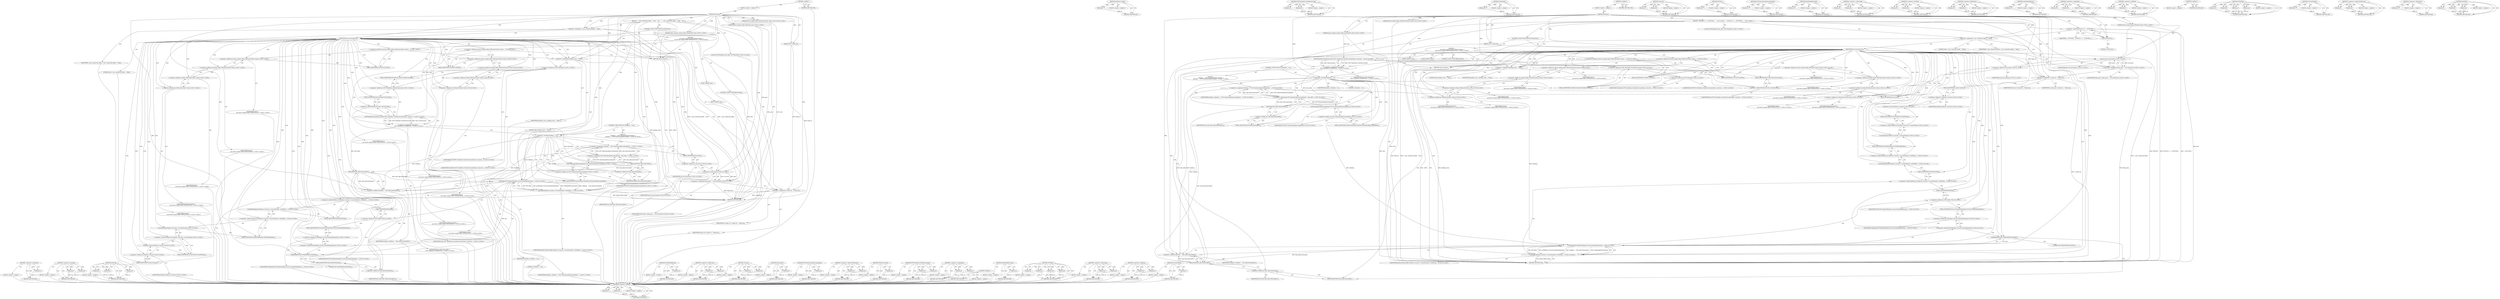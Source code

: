 digraph "PostTask" {
vulnerable_226 [label=<(METHOD,&lt;operator&gt;.addressOf)>];
vulnerable_227 [label=<(PARAM,p1)>];
vulnerable_228 [label=<(BLOCK,&lt;empty&gt;,&lt;empty&gt;)>];
vulnerable_229 [label=<(METHOD_RETURN,ANY)>];
vulnerable_178 [label=<(METHOD,&lt;operator&gt;.lessThan)>];
vulnerable_179 [label=<(PARAM,p1)>];
vulnerable_180 [label=<(PARAM,p2)>];
vulnerable_181 [label=<(BLOCK,&lt;empty&gt;,&lt;empty&gt;)>];
vulnerable_182 [label=<(METHOD_RETURN,ANY)>];
vulnerable_201 [label=<(METHOD,PostTask)>];
vulnerable_202 [label=<(PARAM,p1)>];
vulnerable_203 [label=<(PARAM,p2)>];
vulnerable_204 [label=<(PARAM,p3)>];
vulnerable_205 [label=<(BLOCK,&lt;empty&gt;,&lt;empty&gt;)>];
vulnerable_206 [label=<(METHOD_RETURN,ANY)>];
vulnerable_6 [label=<(METHOD,&lt;global&gt;)<SUB>1</SUB>>];
vulnerable_7 [label=<(BLOCK,&lt;empty&gt;,&lt;empty&gt;)<SUB>1</SUB>>];
vulnerable_8 [label=<(METHOD,OnVSync)<SUB>1</SUB>>];
vulnerable_9 [label="<(PARAM,device::mojom::blink::VRPosePtr pose)<SUB>1</SUB>>"];
vulnerable_10 [label="<(PARAM,mojo::common::mojom::blink::TimeDeltaPtr time)<SUB>2</SUB>>"];
vulnerable_11 [label=<(PARAM,int16_t frame_id)<SUB>3</SUB>>];
vulnerable_12 [label="<(PARAM,device::mojom::blink::VRVSyncProvider::Status error)<SUB>4</SUB>>"];
vulnerable_13 [label=<(BLOCK,{
   v_sync_connection_failed_ = false;
   swit...,{
   v_sync_connection_failed_ = false;
   swit...)<SUB>4</SUB>>];
vulnerable_14 [label=<(&lt;operator&gt;.assignment,v_sync_connection_failed_ = false)<SUB>5</SUB>>];
vulnerable_15 [label=<(IDENTIFIER,v_sync_connection_failed_,v_sync_connection_failed_ = false)<SUB>5</SUB>>];
vulnerable_16 [label=<(LITERAL,false,v_sync_connection_failed_ = false)<SUB>5</SUB>>];
vulnerable_17 [label=<(CONTROL_STRUCTURE,SWITCH,switch(error))<SUB>6</SUB>>];
vulnerable_18 [label=<(IDENTIFIER,error,switch(error))<SUB>6</SUB>>];
vulnerable_19 [label="<(BLOCK,{
     case device::mojom::blink::VRVSyncProvid...,{
     case device::mojom::blink::VRVSyncProvid...)<SUB>6</SUB>>"];
vulnerable_20 [label=<(JUMP_TARGET,case)<SUB>7</SUB>>];
vulnerable_21 [label="<(&lt;operator&gt;.fieldAccess,device::mojom::blink::VRVSyncProvider::Status::...)<SUB>7</SUB>>"];
vulnerable_22 [label="<(&lt;operator&gt;.fieldAccess,device::mojom::blink::VRVSyncProvider::Status)<SUB>7</SUB>>"];
vulnerable_23 [label="<(IDENTIFIER,device,{
     case device::mojom::blink::VRVSyncProvid...)<SUB>7</SUB>>"];
vulnerable_24 [label="<(&lt;operator&gt;.fieldAccess,mojom::blink::VRVSyncProvider::Status)<SUB>7</SUB>>"];
vulnerable_25 [label="<(IDENTIFIER,mojom,{
     case device::mojom::blink::VRVSyncProvid...)<SUB>7</SUB>>"];
vulnerable_26 [label="<(&lt;operator&gt;.fieldAccess,blink::VRVSyncProvider::Status)<SUB>7</SUB>>"];
vulnerable_27 [label="<(IDENTIFIER,blink,{
     case device::mojom::blink::VRVSyncProvid...)<SUB>7</SUB>>"];
vulnerable_28 [label="<(&lt;operator&gt;.fieldAccess,VRVSyncProvider::Status)<SUB>7</SUB>>"];
vulnerable_29 [label="<(IDENTIFIER,VRVSyncProvider,{
     case device::mojom::blink::VRVSyncProvid...)<SUB>7</SUB>>"];
vulnerable_30 [label="<(IDENTIFIER,Status,{
     case device::mojom::blink::VRVSyncProvid...)<SUB>7</SUB>>"];
vulnerable_31 [label=<(FIELD_IDENTIFIER,SUCCESS,SUCCESS)<SUB>7</SUB>>];
vulnerable_32 [label=<(CONTROL_STRUCTURE,BREAK,break;)<SUB>8</SUB>>];
vulnerable_33 [label=<(JUMP_TARGET,case)<SUB>9</SUB>>];
vulnerable_34 [label="<(&lt;operator&gt;.fieldAccess,device::mojom::blink::VRVSyncProvider::Status::...)<SUB>9</SUB>>"];
vulnerable_35 [label="<(&lt;operator&gt;.fieldAccess,device::mojom::blink::VRVSyncProvider::Status)<SUB>9</SUB>>"];
vulnerable_36 [label="<(IDENTIFIER,device,{
     case device::mojom::blink::VRVSyncProvid...)<SUB>9</SUB>>"];
vulnerable_37 [label="<(&lt;operator&gt;.fieldAccess,mojom::blink::VRVSyncProvider::Status)<SUB>9</SUB>>"];
vulnerable_38 [label="<(IDENTIFIER,mojom,{
     case device::mojom::blink::VRVSyncProvid...)<SUB>9</SUB>>"];
vulnerable_39 [label="<(&lt;operator&gt;.fieldAccess,blink::VRVSyncProvider::Status)<SUB>9</SUB>>"];
vulnerable_40 [label="<(IDENTIFIER,blink,{
     case device::mojom::blink::VRVSyncProvid...)<SUB>9</SUB>>"];
vulnerable_41 [label="<(&lt;operator&gt;.fieldAccess,VRVSyncProvider::Status)<SUB>9</SUB>>"];
vulnerable_42 [label="<(IDENTIFIER,VRVSyncProvider,{
     case device::mojom::blink::VRVSyncProvid...)<SUB>9</SUB>>"];
vulnerable_43 [label="<(IDENTIFIER,Status,{
     case device::mojom::blink::VRVSyncProvid...)<SUB>9</SUB>>"];
vulnerable_44 [label=<(FIELD_IDENTIFIER,CLOSING,CLOSING)<SUB>9</SUB>>];
vulnerable_45 [label=<(RETURN,return;,return;)<SUB>10</SUB>>];
vulnerable_46 [label=<(&lt;operator&gt;.assignment,pending_vsync_ = false)<SUB>12</SUB>>];
vulnerable_47 [label=<(IDENTIFIER,pending_vsync_,pending_vsync_ = false)<SUB>12</SUB>>];
vulnerable_48 [label=<(LITERAL,false,pending_vsync_ = false)<SUB>12</SUB>>];
vulnerable_49 [label="<(LOCAL,WTF.TimeDelta time_delta: WTF.TimeDelta)<SUB>14</SUB>>"];
vulnerable_50 [label="<(&lt;operator&gt;.assignment,time_delta =
      WTF::TimeDelta::FromMicrosec...)<SUB>14</SUB>>"];
vulnerable_51 [label="<(IDENTIFIER,time_delta,time_delta =
      WTF::TimeDelta::FromMicrosec...)<SUB>14</SUB>>"];
vulnerable_52 [label="<(WTF.TimeDelta.FromMicroseconds,WTF::TimeDelta::FromMicroseconds(time-&gt;microsec...)<SUB>15</SUB>>"];
vulnerable_53 [label="<(&lt;operator&gt;.fieldAccess,WTF::TimeDelta::FromMicroseconds)<SUB>15</SUB>>"];
vulnerable_54 [label="<(&lt;operator&gt;.fieldAccess,WTF::TimeDelta)<SUB>15</SUB>>"];
vulnerable_55 [label="<(IDENTIFIER,WTF,WTF::TimeDelta::FromMicroseconds(time-&gt;microsec...)<SUB>15</SUB>>"];
vulnerable_56 [label="<(IDENTIFIER,TimeDelta,WTF::TimeDelta::FromMicroseconds(time-&gt;microsec...)<SUB>15</SUB>>"];
vulnerable_57 [label=<(FIELD_IDENTIFIER,FromMicroseconds,FromMicroseconds)<SUB>15</SUB>>];
vulnerable_58 [label=<(&lt;operator&gt;.indirectFieldAccess,time-&gt;microseconds)<SUB>15</SUB>>];
vulnerable_59 [label="<(IDENTIFIER,time,WTF::TimeDelta::FromMicroseconds(time-&gt;microsec...)<SUB>15</SUB>>"];
vulnerable_60 [label=<(FIELD_IDENTIFIER,microseconds,microseconds)<SUB>15</SUB>>];
vulnerable_61 [label=<(CONTROL_STRUCTURE,IF,if (timebase_ &lt; 0))<SUB>16</SUB>>];
vulnerable_62 [label=<(&lt;operator&gt;.lessThan,timebase_ &lt; 0)<SUB>16</SUB>>];
vulnerable_63 [label=<(IDENTIFIER,timebase_,timebase_ &lt; 0)<SUB>16</SUB>>];
vulnerable_64 [label=<(LITERAL,0,timebase_ &lt; 0)<SUB>16</SUB>>];
vulnerable_65 [label="<(BLOCK,{
    timebase_ = WTF::MonotonicallyIncreasingT...,{
    timebase_ = WTF::MonotonicallyIncreasingT...)<SUB>16</SUB>>"];
vulnerable_66 [label="<(&lt;operator&gt;.assignment,timebase_ = WTF::MonotonicallyIncreasingTime() ...)<SUB>17</SUB>>"];
vulnerable_67 [label="<(IDENTIFIER,timebase_,timebase_ = WTF::MonotonicallyIncreasingTime() ...)<SUB>17</SUB>>"];
vulnerable_68 [label="<(&lt;operator&gt;.subtraction,WTF::MonotonicallyIncreasingTime() - time_delta...)<SUB>17</SUB>>"];
vulnerable_69 [label="<(WTF.MonotonicallyIncreasingTime,WTF::MonotonicallyIncreasingTime())<SUB>17</SUB>>"];
vulnerable_70 [label="<(&lt;operator&gt;.fieldAccess,WTF::MonotonicallyIncreasingTime)<SUB>17</SUB>>"];
vulnerable_71 [label="<(IDENTIFIER,WTF,WTF::MonotonicallyIncreasingTime())<SUB>17</SUB>>"];
vulnerable_72 [label=<(FIELD_IDENTIFIER,MonotonicallyIncreasingTime,MonotonicallyIncreasingTime)<SUB>17</SUB>>];
vulnerable_73 [label=<(InSecondsF,time_delta.InSecondsF())<SUB>17</SUB>>];
vulnerable_74 [label=<(&lt;operator&gt;.fieldAccess,time_delta.InSecondsF)<SUB>17</SUB>>];
vulnerable_75 [label=<(IDENTIFIER,time_delta,time_delta.InSecondsF())<SUB>17</SUB>>];
vulnerable_76 [label=<(FIELD_IDENTIFIER,InSecondsF,InSecondsF)<SUB>17</SUB>>];
vulnerable_77 [label="<(&lt;operator&gt;.assignment,frame_pose_ = std::move(pose))<SUB>20</SUB>>"];
vulnerable_78 [label="<(IDENTIFIER,frame_pose_,frame_pose_ = std::move(pose))<SUB>20</SUB>>"];
vulnerable_79 [label="<(std.move,std::move(pose))<SUB>20</SUB>>"];
vulnerable_80 [label="<(&lt;operator&gt;.fieldAccess,std::move)<SUB>20</SUB>>"];
vulnerable_81 [label="<(IDENTIFIER,std,std::move(pose))<SUB>20</SUB>>"];
vulnerable_82 [label=<(FIELD_IDENTIFIER,move,move)<SUB>20</SUB>>];
vulnerable_83 [label="<(IDENTIFIER,pose,std::move(pose))<SUB>20</SUB>>"];
vulnerable_84 [label=<(&lt;operator&gt;.assignment,vr_frame_id_ = frame_id)<SUB>21</SUB>>];
vulnerable_85 [label=<(IDENTIFIER,vr_frame_id_,vr_frame_id_ = frame_id)<SUB>21</SUB>>];
vulnerable_86 [label=<(IDENTIFIER,frame_id,vr_frame_id_ = frame_id)<SUB>21</SUB>>];
vulnerable_87 [label="<(PostTask,Platform::Current()-&gt;CurrentThread()-&gt;GetWebTas...)<SUB>23</SUB>>"];
vulnerable_88 [label="<(&lt;operator&gt;.indirectFieldAccess,Platform::Current()-&gt;CurrentThread()-&gt;GetWebTas...)<SUB>23</SUB>>"];
vulnerable_89 [label="<(GetWebTaskRunner,Platform::Current()-&gt;CurrentThread()-&gt;GetWebTas...)<SUB>23</SUB>>"];
vulnerable_90 [label="<(&lt;operator&gt;.indirectFieldAccess,Platform::Current()-&gt;CurrentThread()-&gt;GetWebTas...)<SUB>23</SUB>>"];
vulnerable_91 [label="<(CurrentThread,Platform::Current()-&gt;CurrentThread())<SUB>23</SUB>>"];
vulnerable_92 [label="<(&lt;operator&gt;.indirectFieldAccess,Platform::Current()-&gt;CurrentThread)<SUB>23</SUB>>"];
vulnerable_93 [label="<(Platform.Current,Platform::Current())<SUB>23</SUB>>"];
vulnerable_94 [label="<(&lt;operator&gt;.fieldAccess,Platform::Current)<SUB>23</SUB>>"];
vulnerable_95 [label="<(IDENTIFIER,Platform,Platform::Current())<SUB>23</SUB>>"];
vulnerable_96 [label=<(FIELD_IDENTIFIER,Current,Current)<SUB>23</SUB>>];
vulnerable_97 [label=<(FIELD_IDENTIFIER,CurrentThread,CurrentThread)<SUB>23</SUB>>];
vulnerable_98 [label=<(FIELD_IDENTIFIER,GetWebTaskRunner,GetWebTaskRunner)<SUB>23</SUB>>];
vulnerable_99 [label=<(FIELD_IDENTIFIER,PostTask,PostTask)<SUB>23</SUB>>];
vulnerable_100 [label="<(IDENTIFIER,BLINK_FROM_HERE,Platform::Current()-&gt;CurrentThread()-&gt;GetWebTas...)<SUB>24</SUB>>"];
vulnerable_101 [label="<(WTF.Bind,WTF::Bind(&amp;VRDisplay::ProcessScheduledAnimation...)<SUB>25</SUB>>"];
vulnerable_102 [label="<(&lt;operator&gt;.fieldAccess,WTF::Bind)<SUB>25</SUB>>"];
vulnerable_103 [label="<(IDENTIFIER,WTF,WTF::Bind(&amp;VRDisplay::ProcessScheduledAnimation...)<SUB>25</SUB>>"];
vulnerable_104 [label=<(FIELD_IDENTIFIER,Bind,Bind)<SUB>25</SUB>>];
vulnerable_105 [label="<(&lt;operator&gt;.addressOf,&amp;VRDisplay::ProcessScheduledAnimations)<SUB>25</SUB>>"];
vulnerable_106 [label="<(&lt;operator&gt;.fieldAccess,VRDisplay::ProcessScheduledAnimations)<SUB>25</SUB>>"];
vulnerable_107 [label="<(IDENTIFIER,VRDisplay,WTF::Bind(&amp;VRDisplay::ProcessScheduledAnimation...)<SUB>25</SUB>>"];
vulnerable_108 [label=<(FIELD_IDENTIFIER,ProcessScheduledAnimations,ProcessScheduledAnimations)<SUB>25</SUB>>];
vulnerable_109 [label=<(WrapWeakPersistent,WrapWeakPersistent(this))<SUB>26</SUB>>];
vulnerable_110 [label=<(LITERAL,this,WrapWeakPersistent(this))<SUB>26</SUB>>];
vulnerable_111 [label=<(&lt;operator&gt;.addition,timebase_ + time_delta.InSecondsF())<SUB>26</SUB>>];
vulnerable_112 [label=<(IDENTIFIER,timebase_,timebase_ + time_delta.InSecondsF())<SUB>26</SUB>>];
vulnerable_113 [label=<(InSecondsF,time_delta.InSecondsF())<SUB>26</SUB>>];
vulnerable_114 [label=<(&lt;operator&gt;.fieldAccess,time_delta.InSecondsF)<SUB>26</SUB>>];
vulnerable_115 [label=<(IDENTIFIER,time_delta,time_delta.InSecondsF())<SUB>26</SUB>>];
vulnerable_116 [label=<(FIELD_IDENTIFIER,InSecondsF,InSecondsF)<SUB>26</SUB>>];
vulnerable_117 [label=<(METHOD_RETURN,void)<SUB>1</SUB>>];
vulnerable_119 [label=<(METHOD_RETURN,ANY)<SUB>1</SUB>>];
vulnerable_207 [label=<(METHOD,GetWebTaskRunner)>];
vulnerable_208 [label=<(PARAM,p1)>];
vulnerable_209 [label=<(BLOCK,&lt;empty&gt;,&lt;empty&gt;)>];
vulnerable_210 [label=<(METHOD_RETURN,ANY)>];
vulnerable_163 [label=<(METHOD,&lt;operator&gt;.fieldAccess)>];
vulnerable_164 [label=<(PARAM,p1)>];
vulnerable_165 [label=<(PARAM,p2)>];
vulnerable_166 [label=<(BLOCK,&lt;empty&gt;,&lt;empty&gt;)>];
vulnerable_167 [label=<(METHOD_RETURN,ANY)>];
vulnerable_196 [label=<(METHOD,std.move)>];
vulnerable_197 [label=<(PARAM,p1)>];
vulnerable_198 [label=<(PARAM,p2)>];
vulnerable_199 [label=<(BLOCK,&lt;empty&gt;,&lt;empty&gt;)>];
vulnerable_200 [label=<(METHOD_RETURN,ANY)>];
vulnerable_192 [label=<(METHOD,InSecondsF)>];
vulnerable_193 [label=<(PARAM,p1)>];
vulnerable_194 [label=<(BLOCK,&lt;empty&gt;,&lt;empty&gt;)>];
vulnerable_195 [label=<(METHOD_RETURN,ANY)>];
vulnerable_188 [label=<(METHOD,WTF.MonotonicallyIncreasingTime)>];
vulnerable_189 [label=<(PARAM,p1)>];
vulnerable_190 [label=<(BLOCK,&lt;empty&gt;,&lt;empty&gt;)>];
vulnerable_191 [label=<(METHOD_RETURN,ANY)>];
vulnerable_173 [label=<(METHOD,&lt;operator&gt;.indirectFieldAccess)>];
vulnerable_174 [label=<(PARAM,p1)>];
vulnerable_175 [label=<(PARAM,p2)>];
vulnerable_176 [label=<(BLOCK,&lt;empty&gt;,&lt;empty&gt;)>];
vulnerable_177 [label=<(METHOD_RETURN,ANY)>];
vulnerable_215 [label=<(METHOD,Platform.Current)>];
vulnerable_216 [label=<(PARAM,p1)>];
vulnerable_217 [label=<(BLOCK,&lt;empty&gt;,&lt;empty&gt;)>];
vulnerable_218 [label=<(METHOD_RETURN,ANY)>];
vulnerable_168 [label=<(METHOD,WTF.TimeDelta.FromMicroseconds)>];
vulnerable_169 [label=<(PARAM,p1)>];
vulnerable_170 [label=<(PARAM,p2)>];
vulnerable_171 [label=<(BLOCK,&lt;empty&gt;,&lt;empty&gt;)>];
vulnerable_172 [label=<(METHOD_RETURN,ANY)>];
vulnerable_158 [label=<(METHOD,&lt;operator&gt;.assignment)>];
vulnerable_159 [label=<(PARAM,p1)>];
vulnerable_160 [label=<(PARAM,p2)>];
vulnerable_161 [label=<(BLOCK,&lt;empty&gt;,&lt;empty&gt;)>];
vulnerable_162 [label=<(METHOD_RETURN,ANY)>];
vulnerable_152 [label=<(METHOD,&lt;global&gt;)<SUB>1</SUB>>];
vulnerable_153 [label=<(BLOCK,&lt;empty&gt;,&lt;empty&gt;)>];
vulnerable_154 [label=<(METHOD_RETURN,ANY)>];
vulnerable_230 [label=<(METHOD,WrapWeakPersistent)>];
vulnerable_231 [label=<(PARAM,p1)>];
vulnerable_232 [label=<(BLOCK,&lt;empty&gt;,&lt;empty&gt;)>];
vulnerable_233 [label=<(METHOD_RETURN,ANY)>];
vulnerable_219 [label=<(METHOD,WTF.Bind)>];
vulnerable_220 [label=<(PARAM,p1)>];
vulnerable_221 [label=<(PARAM,p2)>];
vulnerable_222 [label=<(PARAM,p3)>];
vulnerable_223 [label=<(PARAM,p4)>];
vulnerable_224 [label=<(BLOCK,&lt;empty&gt;,&lt;empty&gt;)>];
vulnerable_225 [label=<(METHOD_RETURN,ANY)>];
vulnerable_183 [label=<(METHOD,&lt;operator&gt;.subtraction)>];
vulnerable_184 [label=<(PARAM,p1)>];
vulnerable_185 [label=<(PARAM,p2)>];
vulnerable_186 [label=<(BLOCK,&lt;empty&gt;,&lt;empty&gt;)>];
vulnerable_187 [label=<(METHOD_RETURN,ANY)>];
vulnerable_234 [label=<(METHOD,&lt;operator&gt;.addition)>];
vulnerable_235 [label=<(PARAM,p1)>];
vulnerable_236 [label=<(PARAM,p2)>];
vulnerable_237 [label=<(BLOCK,&lt;empty&gt;,&lt;empty&gt;)>];
vulnerable_238 [label=<(METHOD_RETURN,ANY)>];
vulnerable_211 [label=<(METHOD,CurrentThread)>];
vulnerable_212 [label=<(PARAM,p1)>];
vulnerable_213 [label=<(BLOCK,&lt;empty&gt;,&lt;empty&gt;)>];
vulnerable_214 [label=<(METHOD_RETURN,ANY)>];
fixed_247 [label=<(METHOD,&lt;operator&gt;.addition)>];
fixed_248 [label=<(PARAM,p1)>];
fixed_249 [label=<(PARAM,p2)>];
fixed_250 [label=<(BLOCK,&lt;empty&gt;,&lt;empty&gt;)>];
fixed_251 [label=<(METHOD_RETURN,ANY)>];
fixed_228 [label=<(METHOD,Platform.Current)>];
fixed_229 [label=<(PARAM,p1)>];
fixed_230 [label=<(BLOCK,&lt;empty&gt;,&lt;empty&gt;)>];
fixed_231 [label=<(METHOD_RETURN,ANY)>];
fixed_181 [label=<(METHOD,WTF.TimeDelta.FromMicroseconds)>];
fixed_182 [label=<(PARAM,p1)>];
fixed_183 [label=<(PARAM,p2)>];
fixed_184 [label=<(BLOCK,&lt;empty&gt;,&lt;empty&gt;)>];
fixed_185 [label=<(METHOD_RETURN,ANY)>];
fixed_205 [label=<(METHOD,InSecondsF)>];
fixed_206 [label=<(PARAM,p1)>];
fixed_207 [label=<(BLOCK,&lt;empty&gt;,&lt;empty&gt;)>];
fixed_208 [label=<(METHOD_RETURN,ANY)>];
fixed_6 [label=<(METHOD,&lt;global&gt;)<SUB>1</SUB>>];
fixed_7 [label=<(BLOCK,&lt;empty&gt;,&lt;empty&gt;)<SUB>1</SUB>>];
fixed_8 [label=<(METHOD,OnVSync)<SUB>1</SUB>>];
fixed_9 [label="<(PARAM,device::mojom::blink::VRPosePtr pose)<SUB>1</SUB>>"];
fixed_10 [label="<(PARAM,mojo::common::mojom::blink::TimeDeltaPtr time)<SUB>2</SUB>>"];
fixed_11 [label=<(PARAM,int16_t frame_id)<SUB>3</SUB>>];
fixed_12 [label="<(PARAM,device::mojom::blink::VRVSyncProvider::Status error)<SUB>4</SUB>>"];
fixed_13 [label=<(BLOCK,{
  DVLOG(2) &lt;&lt; __FUNCTION__;
   v_sync_connect...,{
  DVLOG(2) &lt;&lt; __FUNCTION__;
   v_sync_connect...)<SUB>4</SUB>>];
fixed_14 [label=<(&lt;operator&gt;.shiftLeft,DVLOG(2) &lt;&lt; __FUNCTION__)<SUB>5</SUB>>];
fixed_15 [label=<(DVLOG,DVLOG(2))<SUB>5</SUB>>];
fixed_16 [label=<(LITERAL,2,DVLOG(2))<SUB>5</SUB>>];
fixed_17 [label=<(IDENTIFIER,__FUNCTION__,DVLOG(2) &lt;&lt; __FUNCTION__)<SUB>5</SUB>>];
fixed_18 [label=<(&lt;operator&gt;.assignment,v_sync_connection_failed_ = false)<SUB>6</SUB>>];
fixed_19 [label=<(IDENTIFIER,v_sync_connection_failed_,v_sync_connection_failed_ = false)<SUB>6</SUB>>];
fixed_20 [label=<(LITERAL,false,v_sync_connection_failed_ = false)<SUB>6</SUB>>];
fixed_21 [label=<(CONTROL_STRUCTURE,SWITCH,switch(error))<SUB>7</SUB>>];
fixed_22 [label=<(IDENTIFIER,error,switch(error))<SUB>7</SUB>>];
fixed_23 [label="<(BLOCK,{
     case device::mojom::blink::VRVSyncProvid...,{
     case device::mojom::blink::VRVSyncProvid...)<SUB>7</SUB>>"];
fixed_24 [label=<(JUMP_TARGET,case)<SUB>8</SUB>>];
fixed_25 [label="<(&lt;operator&gt;.fieldAccess,device::mojom::blink::VRVSyncProvider::Status::...)<SUB>8</SUB>>"];
fixed_26 [label="<(&lt;operator&gt;.fieldAccess,device::mojom::blink::VRVSyncProvider::Status)<SUB>8</SUB>>"];
fixed_27 [label="<(IDENTIFIER,device,{
     case device::mojom::blink::VRVSyncProvid...)<SUB>8</SUB>>"];
fixed_28 [label="<(&lt;operator&gt;.fieldAccess,mojom::blink::VRVSyncProvider::Status)<SUB>8</SUB>>"];
fixed_29 [label="<(IDENTIFIER,mojom,{
     case device::mojom::blink::VRVSyncProvid...)<SUB>8</SUB>>"];
fixed_30 [label="<(&lt;operator&gt;.fieldAccess,blink::VRVSyncProvider::Status)<SUB>8</SUB>>"];
fixed_31 [label="<(IDENTIFIER,blink,{
     case device::mojom::blink::VRVSyncProvid...)<SUB>8</SUB>>"];
fixed_32 [label="<(&lt;operator&gt;.fieldAccess,VRVSyncProvider::Status)<SUB>8</SUB>>"];
fixed_33 [label="<(IDENTIFIER,VRVSyncProvider,{
     case device::mojom::blink::VRVSyncProvid...)<SUB>8</SUB>>"];
fixed_34 [label="<(IDENTIFIER,Status,{
     case device::mojom::blink::VRVSyncProvid...)<SUB>8</SUB>>"];
fixed_35 [label=<(FIELD_IDENTIFIER,SUCCESS,SUCCESS)<SUB>8</SUB>>];
fixed_36 [label=<(CONTROL_STRUCTURE,BREAK,break;)<SUB>9</SUB>>];
fixed_37 [label=<(JUMP_TARGET,case)<SUB>10</SUB>>];
fixed_38 [label="<(&lt;operator&gt;.fieldAccess,device::mojom::blink::VRVSyncProvider::Status::...)<SUB>10</SUB>>"];
fixed_39 [label="<(&lt;operator&gt;.fieldAccess,device::mojom::blink::VRVSyncProvider::Status)<SUB>10</SUB>>"];
fixed_40 [label="<(IDENTIFIER,device,{
     case device::mojom::blink::VRVSyncProvid...)<SUB>10</SUB>>"];
fixed_41 [label="<(&lt;operator&gt;.fieldAccess,mojom::blink::VRVSyncProvider::Status)<SUB>10</SUB>>"];
fixed_42 [label="<(IDENTIFIER,mojom,{
     case device::mojom::blink::VRVSyncProvid...)<SUB>10</SUB>>"];
fixed_43 [label="<(&lt;operator&gt;.fieldAccess,blink::VRVSyncProvider::Status)<SUB>10</SUB>>"];
fixed_44 [label="<(IDENTIFIER,blink,{
     case device::mojom::blink::VRVSyncProvid...)<SUB>10</SUB>>"];
fixed_45 [label="<(&lt;operator&gt;.fieldAccess,VRVSyncProvider::Status)<SUB>10</SUB>>"];
fixed_46 [label="<(IDENTIFIER,VRVSyncProvider,{
     case device::mojom::blink::VRVSyncProvid...)<SUB>10</SUB>>"];
fixed_47 [label="<(IDENTIFIER,Status,{
     case device::mojom::blink::VRVSyncProvid...)<SUB>10</SUB>>"];
fixed_48 [label=<(FIELD_IDENTIFIER,CLOSING,CLOSING)<SUB>10</SUB>>];
fixed_49 [label=<(RETURN,return;,return;)<SUB>11</SUB>>];
fixed_50 [label=<(&lt;operator&gt;.assignment,pending_vsync_ = false)<SUB>13</SUB>>];
fixed_51 [label=<(IDENTIFIER,pending_vsync_,pending_vsync_ = false)<SUB>13</SUB>>];
fixed_52 [label=<(LITERAL,false,pending_vsync_ = false)<SUB>13</SUB>>];
fixed_53 [label="<(LOCAL,WTF.TimeDelta time_delta: WTF.TimeDelta)<SUB>15</SUB>>"];
fixed_54 [label="<(&lt;operator&gt;.assignment,time_delta =
      WTF::TimeDelta::FromMicrosec...)<SUB>15</SUB>>"];
fixed_55 [label="<(IDENTIFIER,time_delta,time_delta =
      WTF::TimeDelta::FromMicrosec...)<SUB>15</SUB>>"];
fixed_56 [label="<(WTF.TimeDelta.FromMicroseconds,WTF::TimeDelta::FromMicroseconds(time-&gt;microsec...)<SUB>16</SUB>>"];
fixed_57 [label="<(&lt;operator&gt;.fieldAccess,WTF::TimeDelta::FromMicroseconds)<SUB>16</SUB>>"];
fixed_58 [label="<(&lt;operator&gt;.fieldAccess,WTF::TimeDelta)<SUB>16</SUB>>"];
fixed_59 [label="<(IDENTIFIER,WTF,WTF::TimeDelta::FromMicroseconds(time-&gt;microsec...)<SUB>16</SUB>>"];
fixed_60 [label="<(IDENTIFIER,TimeDelta,WTF::TimeDelta::FromMicroseconds(time-&gt;microsec...)<SUB>16</SUB>>"];
fixed_61 [label=<(FIELD_IDENTIFIER,FromMicroseconds,FromMicroseconds)<SUB>16</SUB>>];
fixed_62 [label=<(&lt;operator&gt;.indirectFieldAccess,time-&gt;microseconds)<SUB>16</SUB>>];
fixed_63 [label="<(IDENTIFIER,time,WTF::TimeDelta::FromMicroseconds(time-&gt;microsec...)<SUB>16</SUB>>"];
fixed_64 [label=<(FIELD_IDENTIFIER,microseconds,microseconds)<SUB>16</SUB>>];
fixed_65 [label=<(CONTROL_STRUCTURE,IF,if (timebase_ &lt; 0))<SUB>17</SUB>>];
fixed_66 [label=<(&lt;operator&gt;.lessThan,timebase_ &lt; 0)<SUB>17</SUB>>];
fixed_67 [label=<(IDENTIFIER,timebase_,timebase_ &lt; 0)<SUB>17</SUB>>];
fixed_68 [label=<(LITERAL,0,timebase_ &lt; 0)<SUB>17</SUB>>];
fixed_69 [label="<(BLOCK,{
    timebase_ = WTF::MonotonicallyIncreasingT...,{
    timebase_ = WTF::MonotonicallyIncreasingT...)<SUB>17</SUB>>"];
fixed_70 [label="<(&lt;operator&gt;.assignment,timebase_ = WTF::MonotonicallyIncreasingTime() ...)<SUB>18</SUB>>"];
fixed_71 [label="<(IDENTIFIER,timebase_,timebase_ = WTF::MonotonicallyIncreasingTime() ...)<SUB>18</SUB>>"];
fixed_72 [label="<(&lt;operator&gt;.subtraction,WTF::MonotonicallyIncreasingTime() - time_delta...)<SUB>18</SUB>>"];
fixed_73 [label="<(WTF.MonotonicallyIncreasingTime,WTF::MonotonicallyIncreasingTime())<SUB>18</SUB>>"];
fixed_74 [label="<(&lt;operator&gt;.fieldAccess,WTF::MonotonicallyIncreasingTime)<SUB>18</SUB>>"];
fixed_75 [label="<(IDENTIFIER,WTF,WTF::MonotonicallyIncreasingTime())<SUB>18</SUB>>"];
fixed_76 [label=<(FIELD_IDENTIFIER,MonotonicallyIncreasingTime,MonotonicallyIncreasingTime)<SUB>18</SUB>>];
fixed_77 [label=<(InSecondsF,time_delta.InSecondsF())<SUB>18</SUB>>];
fixed_78 [label=<(&lt;operator&gt;.fieldAccess,time_delta.InSecondsF)<SUB>18</SUB>>];
fixed_79 [label=<(IDENTIFIER,time_delta,time_delta.InSecondsF())<SUB>18</SUB>>];
fixed_80 [label=<(FIELD_IDENTIFIER,InSecondsF,InSecondsF)<SUB>18</SUB>>];
fixed_81 [label="<(&lt;operator&gt;.assignment,frame_pose_ = std::move(pose))<SUB>21</SUB>>"];
fixed_82 [label="<(IDENTIFIER,frame_pose_,frame_pose_ = std::move(pose))<SUB>21</SUB>>"];
fixed_83 [label="<(std.move,std::move(pose))<SUB>21</SUB>>"];
fixed_84 [label="<(&lt;operator&gt;.fieldAccess,std::move)<SUB>21</SUB>>"];
fixed_85 [label="<(IDENTIFIER,std,std::move(pose))<SUB>21</SUB>>"];
fixed_86 [label=<(FIELD_IDENTIFIER,move,move)<SUB>21</SUB>>];
fixed_87 [label="<(IDENTIFIER,pose,std::move(pose))<SUB>21</SUB>>"];
fixed_88 [label=<(&lt;operator&gt;.assignment,vr_frame_id_ = frame_id)<SUB>22</SUB>>];
fixed_89 [label=<(IDENTIFIER,vr_frame_id_,vr_frame_id_ = frame_id)<SUB>22</SUB>>];
fixed_90 [label=<(IDENTIFIER,frame_id,vr_frame_id_ = frame_id)<SUB>22</SUB>>];
fixed_91 [label="<(PostTask,Platform::Current()-&gt;CurrentThread()-&gt;GetWebTas...)<SUB>24</SUB>>"];
fixed_92 [label="<(&lt;operator&gt;.indirectFieldAccess,Platform::Current()-&gt;CurrentThread()-&gt;GetWebTas...)<SUB>24</SUB>>"];
fixed_93 [label="<(GetWebTaskRunner,Platform::Current()-&gt;CurrentThread()-&gt;GetWebTas...)<SUB>24</SUB>>"];
fixed_94 [label="<(&lt;operator&gt;.indirectFieldAccess,Platform::Current()-&gt;CurrentThread()-&gt;GetWebTas...)<SUB>24</SUB>>"];
fixed_95 [label="<(CurrentThread,Platform::Current()-&gt;CurrentThread())<SUB>24</SUB>>"];
fixed_96 [label="<(&lt;operator&gt;.indirectFieldAccess,Platform::Current()-&gt;CurrentThread)<SUB>24</SUB>>"];
fixed_97 [label="<(Platform.Current,Platform::Current())<SUB>24</SUB>>"];
fixed_98 [label="<(&lt;operator&gt;.fieldAccess,Platform::Current)<SUB>24</SUB>>"];
fixed_99 [label="<(IDENTIFIER,Platform,Platform::Current())<SUB>24</SUB>>"];
fixed_100 [label=<(FIELD_IDENTIFIER,Current,Current)<SUB>24</SUB>>];
fixed_101 [label=<(FIELD_IDENTIFIER,CurrentThread,CurrentThread)<SUB>24</SUB>>];
fixed_102 [label=<(FIELD_IDENTIFIER,GetWebTaskRunner,GetWebTaskRunner)<SUB>24</SUB>>];
fixed_103 [label=<(FIELD_IDENTIFIER,PostTask,PostTask)<SUB>24</SUB>>];
fixed_104 [label="<(IDENTIFIER,BLINK_FROM_HERE,Platform::Current()-&gt;CurrentThread()-&gt;GetWebTas...)<SUB>25</SUB>>"];
fixed_105 [label="<(WTF.Bind,WTF::Bind(&amp;VRDisplay::ProcessScheduledAnimation...)<SUB>26</SUB>>"];
fixed_106 [label="<(&lt;operator&gt;.fieldAccess,WTF::Bind)<SUB>26</SUB>>"];
fixed_107 [label="<(IDENTIFIER,WTF,WTF::Bind(&amp;VRDisplay::ProcessScheduledAnimation...)<SUB>26</SUB>>"];
fixed_108 [label=<(FIELD_IDENTIFIER,Bind,Bind)<SUB>26</SUB>>];
fixed_109 [label="<(&lt;operator&gt;.addressOf,&amp;VRDisplay::ProcessScheduledAnimations)<SUB>26</SUB>>"];
fixed_110 [label="<(&lt;operator&gt;.fieldAccess,VRDisplay::ProcessScheduledAnimations)<SUB>26</SUB>>"];
fixed_111 [label="<(IDENTIFIER,VRDisplay,WTF::Bind(&amp;VRDisplay::ProcessScheduledAnimation...)<SUB>26</SUB>>"];
fixed_112 [label=<(FIELD_IDENTIFIER,ProcessScheduledAnimations,ProcessScheduledAnimations)<SUB>26</SUB>>];
fixed_113 [label=<(WrapWeakPersistent,WrapWeakPersistent(this))<SUB>27</SUB>>];
fixed_114 [label=<(LITERAL,this,WrapWeakPersistent(this))<SUB>27</SUB>>];
fixed_115 [label=<(&lt;operator&gt;.addition,timebase_ + time_delta.InSecondsF())<SUB>27</SUB>>];
fixed_116 [label=<(IDENTIFIER,timebase_,timebase_ + time_delta.InSecondsF())<SUB>27</SUB>>];
fixed_117 [label=<(InSecondsF,time_delta.InSecondsF())<SUB>27</SUB>>];
fixed_118 [label=<(&lt;operator&gt;.fieldAccess,time_delta.InSecondsF)<SUB>27</SUB>>];
fixed_119 [label=<(IDENTIFIER,time_delta,time_delta.InSecondsF())<SUB>27</SUB>>];
fixed_120 [label=<(FIELD_IDENTIFIER,InSecondsF,InSecondsF)<SUB>27</SUB>>];
fixed_121 [label=<(METHOD_RETURN,void)<SUB>1</SUB>>];
fixed_123 [label=<(METHOD_RETURN,ANY)<SUB>1</SUB>>];
fixed_209 [label=<(METHOD,std.move)>];
fixed_210 [label=<(PARAM,p1)>];
fixed_211 [label=<(PARAM,p2)>];
fixed_212 [label=<(BLOCK,&lt;empty&gt;,&lt;empty&gt;)>];
fixed_213 [label=<(METHOD_RETURN,ANY)>];
fixed_167 [label=<(METHOD,DVLOG)>];
fixed_168 [label=<(PARAM,p1)>];
fixed_169 [label=<(BLOCK,&lt;empty&gt;,&lt;empty&gt;)>];
fixed_170 [label=<(METHOD_RETURN,ANY)>];
fixed_201 [label=<(METHOD,WTF.MonotonicallyIncreasingTime)>];
fixed_202 [label=<(PARAM,p1)>];
fixed_203 [label=<(BLOCK,&lt;empty&gt;,&lt;empty&gt;)>];
fixed_204 [label=<(METHOD_RETURN,ANY)>];
fixed_243 [label=<(METHOD,WrapWeakPersistent)>];
fixed_244 [label=<(PARAM,p1)>];
fixed_245 [label=<(BLOCK,&lt;empty&gt;,&lt;empty&gt;)>];
fixed_246 [label=<(METHOD_RETURN,ANY)>];
fixed_196 [label=<(METHOD,&lt;operator&gt;.subtraction)>];
fixed_197 [label=<(PARAM,p1)>];
fixed_198 [label=<(PARAM,p2)>];
fixed_199 [label=<(BLOCK,&lt;empty&gt;,&lt;empty&gt;)>];
fixed_200 [label=<(METHOD_RETURN,ANY)>];
fixed_191 [label=<(METHOD,&lt;operator&gt;.lessThan)>];
fixed_192 [label=<(PARAM,p1)>];
fixed_193 [label=<(PARAM,p2)>];
fixed_194 [label=<(BLOCK,&lt;empty&gt;,&lt;empty&gt;)>];
fixed_195 [label=<(METHOD_RETURN,ANY)>];
fixed_176 [label=<(METHOD,&lt;operator&gt;.fieldAccess)>];
fixed_177 [label=<(PARAM,p1)>];
fixed_178 [label=<(PARAM,p2)>];
fixed_179 [label=<(BLOCK,&lt;empty&gt;,&lt;empty&gt;)>];
fixed_180 [label=<(METHOD_RETURN,ANY)>];
fixed_220 [label=<(METHOD,GetWebTaskRunner)>];
fixed_221 [label=<(PARAM,p1)>];
fixed_222 [label=<(BLOCK,&lt;empty&gt;,&lt;empty&gt;)>];
fixed_223 [label=<(METHOD_RETURN,ANY)>];
fixed_171 [label=<(METHOD,&lt;operator&gt;.assignment)>];
fixed_172 [label=<(PARAM,p1)>];
fixed_173 [label=<(PARAM,p2)>];
fixed_174 [label=<(BLOCK,&lt;empty&gt;,&lt;empty&gt;)>];
fixed_175 [label=<(METHOD_RETURN,ANY)>];
fixed_162 [label=<(METHOD,&lt;operator&gt;.shiftLeft)>];
fixed_163 [label=<(PARAM,p1)>];
fixed_164 [label=<(PARAM,p2)>];
fixed_165 [label=<(BLOCK,&lt;empty&gt;,&lt;empty&gt;)>];
fixed_166 [label=<(METHOD_RETURN,ANY)>];
fixed_156 [label=<(METHOD,&lt;global&gt;)<SUB>1</SUB>>];
fixed_157 [label=<(BLOCK,&lt;empty&gt;,&lt;empty&gt;)>];
fixed_158 [label=<(METHOD_RETURN,ANY)>];
fixed_232 [label=<(METHOD,WTF.Bind)>];
fixed_233 [label=<(PARAM,p1)>];
fixed_234 [label=<(PARAM,p2)>];
fixed_235 [label=<(PARAM,p3)>];
fixed_236 [label=<(PARAM,p4)>];
fixed_237 [label=<(BLOCK,&lt;empty&gt;,&lt;empty&gt;)>];
fixed_238 [label=<(METHOD_RETURN,ANY)>];
fixed_224 [label=<(METHOD,CurrentThread)>];
fixed_225 [label=<(PARAM,p1)>];
fixed_226 [label=<(BLOCK,&lt;empty&gt;,&lt;empty&gt;)>];
fixed_227 [label=<(METHOD_RETURN,ANY)>];
fixed_186 [label=<(METHOD,&lt;operator&gt;.indirectFieldAccess)>];
fixed_187 [label=<(PARAM,p1)>];
fixed_188 [label=<(PARAM,p2)>];
fixed_189 [label=<(BLOCK,&lt;empty&gt;,&lt;empty&gt;)>];
fixed_190 [label=<(METHOD_RETURN,ANY)>];
fixed_239 [label=<(METHOD,&lt;operator&gt;.addressOf)>];
fixed_240 [label=<(PARAM,p1)>];
fixed_241 [label=<(BLOCK,&lt;empty&gt;,&lt;empty&gt;)>];
fixed_242 [label=<(METHOD_RETURN,ANY)>];
fixed_214 [label=<(METHOD,PostTask)>];
fixed_215 [label=<(PARAM,p1)>];
fixed_216 [label=<(PARAM,p2)>];
fixed_217 [label=<(PARAM,p3)>];
fixed_218 [label=<(BLOCK,&lt;empty&gt;,&lt;empty&gt;)>];
fixed_219 [label=<(METHOD_RETURN,ANY)>];
vulnerable_226 -> vulnerable_227  [key=0, label="AST: "];
vulnerable_226 -> vulnerable_227  [key=1, label="DDG: "];
vulnerable_226 -> vulnerable_228  [key=0, label="AST: "];
vulnerable_226 -> vulnerable_229  [key=0, label="AST: "];
vulnerable_226 -> vulnerable_229  [key=1, label="CFG: "];
vulnerable_227 -> vulnerable_229  [key=0, label="DDG: p1"];
vulnerable_228 -> fixed_247  [key=0];
vulnerable_229 -> fixed_247  [key=0];
vulnerable_178 -> vulnerable_179  [key=0, label="AST: "];
vulnerable_178 -> vulnerable_179  [key=1, label="DDG: "];
vulnerable_178 -> vulnerable_181  [key=0, label="AST: "];
vulnerable_178 -> vulnerable_180  [key=0, label="AST: "];
vulnerable_178 -> vulnerable_180  [key=1, label="DDG: "];
vulnerable_178 -> vulnerable_182  [key=0, label="AST: "];
vulnerable_178 -> vulnerable_182  [key=1, label="CFG: "];
vulnerable_179 -> vulnerable_182  [key=0, label="DDG: p1"];
vulnerable_180 -> vulnerable_182  [key=0, label="DDG: p2"];
vulnerable_181 -> fixed_247  [key=0];
vulnerable_182 -> fixed_247  [key=0];
vulnerable_201 -> vulnerable_202  [key=0, label="AST: "];
vulnerable_201 -> vulnerable_202  [key=1, label="DDG: "];
vulnerable_201 -> vulnerable_205  [key=0, label="AST: "];
vulnerable_201 -> vulnerable_203  [key=0, label="AST: "];
vulnerable_201 -> vulnerable_203  [key=1, label="DDG: "];
vulnerable_201 -> vulnerable_206  [key=0, label="AST: "];
vulnerable_201 -> vulnerable_206  [key=1, label="CFG: "];
vulnerable_201 -> vulnerable_204  [key=0, label="AST: "];
vulnerable_201 -> vulnerable_204  [key=1, label="DDG: "];
vulnerable_202 -> vulnerable_206  [key=0, label="DDG: p1"];
vulnerable_203 -> vulnerable_206  [key=0, label="DDG: p2"];
vulnerable_204 -> vulnerable_206  [key=0, label="DDG: p3"];
vulnerable_205 -> fixed_247  [key=0];
vulnerable_206 -> fixed_247  [key=0];
vulnerable_6 -> vulnerable_7  [key=0, label="AST: "];
vulnerable_6 -> vulnerable_119  [key=0, label="AST: "];
vulnerable_6 -> vulnerable_119  [key=1, label="CFG: "];
vulnerable_7 -> vulnerable_8  [key=0, label="AST: "];
vulnerable_8 -> vulnerable_9  [key=0, label="AST: "];
vulnerable_8 -> vulnerable_9  [key=1, label="DDG: "];
vulnerable_8 -> vulnerable_10  [key=0, label="AST: "];
vulnerable_8 -> vulnerable_10  [key=1, label="DDG: "];
vulnerable_8 -> vulnerable_11  [key=0, label="AST: "];
vulnerable_8 -> vulnerable_11  [key=1, label="DDG: "];
vulnerable_8 -> vulnerable_12  [key=0, label="AST: "];
vulnerable_8 -> vulnerable_12  [key=1, label="DDG: "];
vulnerable_8 -> vulnerable_13  [key=0, label="AST: "];
vulnerable_8 -> vulnerable_117  [key=0, label="AST: "];
vulnerable_8 -> vulnerable_14  [key=0, label="CFG: "];
vulnerable_8 -> vulnerable_14  [key=1, label="DDG: "];
vulnerable_8 -> vulnerable_46  [key=0, label="DDG: "];
vulnerable_8 -> vulnerable_84  [key=0, label="DDG: "];
vulnerable_8 -> vulnerable_18  [key=0, label="DDG: "];
vulnerable_8 -> vulnerable_87  [key=0, label="DDG: "];
vulnerable_8 -> vulnerable_45  [key=0, label="DDG: "];
vulnerable_8 -> vulnerable_62  [key=0, label="DDG: "];
vulnerable_8 -> vulnerable_79  [key=0, label="DDG: "];
vulnerable_8 -> vulnerable_101  [key=0, label="DDG: "];
vulnerable_8 -> vulnerable_109  [key=0, label="DDG: "];
vulnerable_8 -> vulnerable_111  [key=0, label="DDG: "];
vulnerable_9 -> vulnerable_117  [key=0, label="DDG: pose"];
vulnerable_9 -> vulnerable_79  [key=0, label="DDG: pose"];
vulnerable_10 -> vulnerable_117  [key=0, label="DDG: time"];
vulnerable_10 -> vulnerable_52  [key=0, label="DDG: time"];
vulnerable_11 -> vulnerable_117  [key=0, label="DDG: frame_id"];
vulnerable_11 -> vulnerable_84  [key=0, label="DDG: frame_id"];
vulnerable_12 -> vulnerable_117  [key=0, label="DDG: error"];
vulnerable_13 -> vulnerable_14  [key=0, label="AST: "];
vulnerable_13 -> vulnerable_17  [key=0, label="AST: "];
vulnerable_13 -> vulnerable_46  [key=0, label="AST: "];
vulnerable_13 -> vulnerable_49  [key=0, label="AST: "];
vulnerable_13 -> vulnerable_50  [key=0, label="AST: "];
vulnerable_13 -> vulnerable_61  [key=0, label="AST: "];
vulnerable_13 -> vulnerable_77  [key=0, label="AST: "];
vulnerable_13 -> vulnerable_84  [key=0, label="AST: "];
vulnerable_13 -> vulnerable_87  [key=0, label="AST: "];
vulnerable_14 -> vulnerable_15  [key=0, label="AST: "];
vulnerable_14 -> vulnerable_16  [key=0, label="AST: "];
vulnerable_14 -> vulnerable_18  [key=0, label="CFG: "];
vulnerable_14 -> vulnerable_117  [key=0, label="DDG: v_sync_connection_failed_ = false"];
vulnerable_14 -> vulnerable_117  [key=1, label="DDG: v_sync_connection_failed_"];
vulnerable_15 -> fixed_247  [key=0];
vulnerable_16 -> fixed_247  [key=0];
vulnerable_17 -> vulnerable_18  [key=0, label="AST: "];
vulnerable_17 -> vulnerable_19  [key=0, label="AST: "];
vulnerable_18 -> vulnerable_28  [key=0, label="CFG: "];
vulnerable_18 -> vulnerable_28  [key=1, label="CDG: "];
vulnerable_18 -> vulnerable_41  [key=0, label="CFG: "];
vulnerable_18 -> vulnerable_41  [key=1, label="CDG: "];
vulnerable_18 -> vulnerable_46  [key=0, label="CFG: "];
vulnerable_18 -> vulnerable_46  [key=1, label="CDG: "];
vulnerable_18 -> vulnerable_34  [key=0, label="CDG: "];
vulnerable_18 -> vulnerable_94  [key=0, label="CDG: "];
vulnerable_18 -> vulnerable_21  [key=0, label="CDG: "];
vulnerable_18 -> vulnerable_60  [key=0, label="CDG: "];
vulnerable_18 -> vulnerable_26  [key=0, label="CDG: "];
vulnerable_18 -> vulnerable_96  [key=0, label="CDG: "];
vulnerable_18 -> vulnerable_77  [key=0, label="CDG: "];
vulnerable_18 -> vulnerable_57  [key=0, label="CDG: "];
vulnerable_18 -> vulnerable_89  [key=0, label="CDG: "];
vulnerable_18 -> vulnerable_98  [key=0, label="CDG: "];
vulnerable_18 -> vulnerable_113  [key=0, label="CDG: "];
vulnerable_18 -> vulnerable_116  [key=0, label="CDG: "];
vulnerable_18 -> vulnerable_52  [key=0, label="CDG: "];
vulnerable_18 -> vulnerable_37  [key=0, label="CDG: "];
vulnerable_18 -> vulnerable_99  [key=0, label="CDG: "];
vulnerable_18 -> vulnerable_84  [key=0, label="CDG: "];
vulnerable_18 -> vulnerable_102  [key=0, label="CDG: "];
vulnerable_18 -> vulnerable_114  [key=0, label="CDG: "];
vulnerable_18 -> vulnerable_22  [key=0, label="CDG: "];
vulnerable_18 -> vulnerable_104  [key=0, label="CDG: "];
vulnerable_18 -> vulnerable_92  [key=0, label="CDG: "];
vulnerable_18 -> vulnerable_45  [key=0, label="CDG: "];
vulnerable_18 -> vulnerable_106  [key=0, label="CDG: "];
vulnerable_18 -> vulnerable_50  [key=0, label="CDG: "];
vulnerable_18 -> vulnerable_87  [key=0, label="CDG: "];
vulnerable_18 -> vulnerable_97  [key=0, label="CDG: "];
vulnerable_18 -> vulnerable_91  [key=0, label="CDG: "];
vulnerable_18 -> vulnerable_44  [key=0, label="CDG: "];
vulnerable_18 -> vulnerable_35  [key=0, label="CDG: "];
vulnerable_18 -> vulnerable_82  [key=0, label="CDG: "];
vulnerable_18 -> vulnerable_93  [key=0, label="CDG: "];
vulnerable_18 -> vulnerable_101  [key=0, label="CDG: "];
vulnerable_18 -> vulnerable_90  [key=0, label="CDG: "];
vulnerable_18 -> vulnerable_54  [key=0, label="CDG: "];
vulnerable_18 -> vulnerable_79  [key=0, label="CDG: "];
vulnerable_18 -> vulnerable_24  [key=0, label="CDG: "];
vulnerable_18 -> vulnerable_80  [key=0, label="CDG: "];
vulnerable_18 -> vulnerable_58  [key=0, label="CDG: "];
vulnerable_18 -> vulnerable_105  [key=0, label="CDG: "];
vulnerable_18 -> vulnerable_53  [key=0, label="CDG: "];
vulnerable_18 -> vulnerable_88  [key=0, label="CDG: "];
vulnerable_18 -> vulnerable_108  [key=0, label="CDG: "];
vulnerable_18 -> vulnerable_111  [key=0, label="CDG: "];
vulnerable_18 -> vulnerable_109  [key=0, label="CDG: "];
vulnerable_18 -> vulnerable_62  [key=0, label="CDG: "];
vulnerable_18 -> vulnerable_39  [key=0, label="CDG: "];
vulnerable_18 -> vulnerable_31  [key=0, label="CDG: "];
vulnerable_19 -> vulnerable_20  [key=0, label="AST: "];
vulnerable_19 -> vulnerable_21  [key=0, label="AST: "];
vulnerable_19 -> vulnerable_32  [key=0, label="AST: "];
vulnerable_19 -> vulnerable_33  [key=0, label="AST: "];
vulnerable_19 -> vulnerable_34  [key=0, label="AST: "];
vulnerable_19 -> vulnerable_45  [key=0, label="AST: "];
vulnerable_20 -> fixed_247  [key=0];
vulnerable_21 -> vulnerable_22  [key=0, label="AST: "];
vulnerable_21 -> vulnerable_31  [key=0, label="AST: "];
vulnerable_21 -> vulnerable_46  [key=0, label="CFG: "];
vulnerable_22 -> vulnerable_23  [key=0, label="AST: "];
vulnerable_22 -> vulnerable_24  [key=0, label="AST: "];
vulnerable_22 -> vulnerable_31  [key=0, label="CFG: "];
vulnerable_23 -> fixed_247  [key=0];
vulnerable_24 -> vulnerable_25  [key=0, label="AST: "];
vulnerable_24 -> vulnerable_26  [key=0, label="AST: "];
vulnerable_24 -> vulnerable_22  [key=0, label="CFG: "];
vulnerable_25 -> fixed_247  [key=0];
vulnerable_26 -> vulnerable_27  [key=0, label="AST: "];
vulnerable_26 -> vulnerable_28  [key=0, label="AST: "];
vulnerable_26 -> vulnerable_24  [key=0, label="CFG: "];
vulnerable_27 -> fixed_247  [key=0];
vulnerable_28 -> vulnerable_29  [key=0, label="AST: "];
vulnerable_28 -> vulnerable_30  [key=0, label="AST: "];
vulnerable_28 -> vulnerable_26  [key=0, label="CFG: "];
vulnerable_29 -> fixed_247  [key=0];
vulnerable_30 -> fixed_247  [key=0];
vulnerable_31 -> vulnerable_21  [key=0, label="CFG: "];
vulnerable_32 -> fixed_247  [key=0];
vulnerable_33 -> fixed_247  [key=0];
vulnerable_34 -> vulnerable_35  [key=0, label="AST: "];
vulnerable_34 -> vulnerable_44  [key=0, label="AST: "];
vulnerable_34 -> vulnerable_45  [key=0, label="CFG: "];
vulnerable_35 -> vulnerable_36  [key=0, label="AST: "];
vulnerable_35 -> vulnerable_37  [key=0, label="AST: "];
vulnerable_35 -> vulnerable_44  [key=0, label="CFG: "];
vulnerable_36 -> fixed_247  [key=0];
vulnerable_37 -> vulnerable_38  [key=0, label="AST: "];
vulnerable_37 -> vulnerable_39  [key=0, label="AST: "];
vulnerable_37 -> vulnerable_35  [key=0, label="CFG: "];
vulnerable_38 -> fixed_247  [key=0];
vulnerable_39 -> vulnerable_40  [key=0, label="AST: "];
vulnerable_39 -> vulnerable_41  [key=0, label="AST: "];
vulnerable_39 -> vulnerable_37  [key=0, label="CFG: "];
vulnerable_40 -> fixed_247  [key=0];
vulnerable_41 -> vulnerable_42  [key=0, label="AST: "];
vulnerable_41 -> vulnerable_43  [key=0, label="AST: "];
vulnerable_41 -> vulnerable_39  [key=0, label="CFG: "];
vulnerable_42 -> fixed_247  [key=0];
vulnerable_43 -> fixed_247  [key=0];
vulnerable_44 -> vulnerable_34  [key=0, label="CFG: "];
vulnerable_45 -> vulnerable_117  [key=0, label="CFG: "];
vulnerable_45 -> vulnerable_117  [key=1, label="DDG: &lt;RET&gt;"];
vulnerable_46 -> vulnerable_47  [key=0, label="AST: "];
vulnerable_46 -> vulnerable_48  [key=0, label="AST: "];
vulnerable_46 -> vulnerable_54  [key=0, label="CFG: "];
vulnerable_46 -> vulnerable_117  [key=0, label="DDG: pending_vsync_"];
vulnerable_47 -> fixed_247  [key=0];
vulnerable_48 -> fixed_247  [key=0];
vulnerable_49 -> fixed_247  [key=0];
vulnerable_50 -> vulnerable_51  [key=0, label="AST: "];
vulnerable_50 -> vulnerable_52  [key=0, label="AST: "];
vulnerable_50 -> vulnerable_62  [key=0, label="CFG: "];
vulnerable_50 -> vulnerable_113  [key=0, label="DDG: time_delta"];
vulnerable_50 -> vulnerable_73  [key=0, label="DDG: time_delta"];
vulnerable_51 -> fixed_247  [key=0];
vulnerable_52 -> vulnerable_53  [key=0, label="AST: "];
vulnerable_52 -> vulnerable_58  [key=0, label="AST: "];
vulnerable_52 -> vulnerable_50  [key=0, label="CFG: "];
vulnerable_52 -> vulnerable_50  [key=1, label="DDG: WTF::TimeDelta::FromMicroseconds"];
vulnerable_52 -> vulnerable_50  [key=2, label="DDG: time-&gt;microseconds"];
vulnerable_53 -> vulnerable_54  [key=0, label="AST: "];
vulnerable_53 -> vulnerable_57  [key=0, label="AST: "];
vulnerable_53 -> vulnerable_60  [key=0, label="CFG: "];
vulnerable_54 -> vulnerable_55  [key=0, label="AST: "];
vulnerable_54 -> vulnerable_56  [key=0, label="AST: "];
vulnerable_54 -> vulnerable_57  [key=0, label="CFG: "];
vulnerable_55 -> fixed_247  [key=0];
vulnerable_56 -> fixed_247  [key=0];
vulnerable_57 -> vulnerable_53  [key=0, label="CFG: "];
vulnerable_58 -> vulnerable_59  [key=0, label="AST: "];
vulnerable_58 -> vulnerable_60  [key=0, label="AST: "];
vulnerable_58 -> vulnerable_52  [key=0, label="CFG: "];
vulnerable_59 -> fixed_247  [key=0];
vulnerable_60 -> vulnerable_58  [key=0, label="CFG: "];
vulnerable_61 -> vulnerable_62  [key=0, label="AST: "];
vulnerable_61 -> vulnerable_65  [key=0, label="AST: "];
vulnerable_62 -> vulnerable_63  [key=0, label="AST: "];
vulnerable_62 -> vulnerable_64  [key=0, label="AST: "];
vulnerable_62 -> vulnerable_72  [key=0, label="CFG: "];
vulnerable_62 -> vulnerable_72  [key=1, label="CDG: "];
vulnerable_62 -> vulnerable_82  [key=0, label="CFG: "];
vulnerable_62 -> vulnerable_101  [key=0, label="DDG: timebase_"];
vulnerable_62 -> vulnerable_111  [key=0, label="DDG: timebase_"];
vulnerable_62 -> vulnerable_68  [key=0, label="CDG: "];
vulnerable_62 -> vulnerable_73  [key=0, label="CDG: "];
vulnerable_62 -> vulnerable_66  [key=0, label="CDG: "];
vulnerable_62 -> vulnerable_69  [key=0, label="CDG: "];
vulnerable_62 -> vulnerable_74  [key=0, label="CDG: "];
vulnerable_62 -> vulnerable_76  [key=0, label="CDG: "];
vulnerable_62 -> vulnerable_70  [key=0, label="CDG: "];
vulnerable_63 -> fixed_247  [key=0];
vulnerable_64 -> fixed_247  [key=0];
vulnerable_65 -> vulnerable_66  [key=0, label="AST: "];
vulnerable_66 -> vulnerable_67  [key=0, label="AST: "];
vulnerable_66 -> vulnerable_68  [key=0, label="AST: "];
vulnerable_66 -> vulnerable_82  [key=0, label="CFG: "];
vulnerable_66 -> vulnerable_101  [key=0, label="DDG: timebase_"];
vulnerable_66 -> vulnerable_111  [key=0, label="DDG: timebase_"];
vulnerable_67 -> fixed_247  [key=0];
vulnerable_68 -> vulnerable_69  [key=0, label="AST: "];
vulnerable_68 -> vulnerable_73  [key=0, label="AST: "];
vulnerable_68 -> vulnerable_66  [key=0, label="CFG: "];
vulnerable_68 -> vulnerable_66  [key=1, label="DDG: WTF::MonotonicallyIncreasingTime()"];
vulnerable_68 -> vulnerable_66  [key=2, label="DDG: time_delta.InSecondsF()"];
vulnerable_69 -> vulnerable_70  [key=0, label="AST: "];
vulnerable_69 -> vulnerable_76  [key=0, label="CFG: "];
vulnerable_69 -> vulnerable_68  [key=0, label="DDG: WTF::MonotonicallyIncreasingTime"];
vulnerable_70 -> vulnerable_71  [key=0, label="AST: "];
vulnerable_70 -> vulnerable_72  [key=0, label="AST: "];
vulnerable_70 -> vulnerable_69  [key=0, label="CFG: "];
vulnerable_71 -> fixed_247  [key=0];
vulnerable_72 -> vulnerable_70  [key=0, label="CFG: "];
vulnerable_73 -> vulnerable_74  [key=0, label="AST: "];
vulnerable_73 -> vulnerable_68  [key=0, label="CFG: "];
vulnerable_73 -> vulnerable_68  [key=1, label="DDG: time_delta.InSecondsF"];
vulnerable_73 -> vulnerable_113  [key=0, label="DDG: time_delta.InSecondsF"];
vulnerable_74 -> vulnerable_75  [key=0, label="AST: "];
vulnerable_74 -> vulnerable_76  [key=0, label="AST: "];
vulnerable_74 -> vulnerable_73  [key=0, label="CFG: "];
vulnerable_75 -> fixed_247  [key=0];
vulnerable_76 -> vulnerable_74  [key=0, label="CFG: "];
vulnerable_77 -> vulnerable_78  [key=0, label="AST: "];
vulnerable_77 -> vulnerable_79  [key=0, label="AST: "];
vulnerable_77 -> vulnerable_84  [key=0, label="CFG: "];
vulnerable_77 -> vulnerable_117  [key=0, label="DDG: frame_pose_"];
vulnerable_78 -> fixed_247  [key=0];
vulnerable_79 -> vulnerable_80  [key=0, label="AST: "];
vulnerable_79 -> vulnerable_83  [key=0, label="AST: "];
vulnerable_79 -> vulnerable_77  [key=0, label="CFG: "];
vulnerable_79 -> vulnerable_77  [key=1, label="DDG: std::move"];
vulnerable_79 -> vulnerable_77  [key=2, label="DDG: pose"];
vulnerable_80 -> vulnerable_81  [key=0, label="AST: "];
vulnerable_80 -> vulnerable_82  [key=0, label="AST: "];
vulnerable_80 -> vulnerable_79  [key=0, label="CFG: "];
vulnerable_81 -> fixed_247  [key=0];
vulnerable_82 -> vulnerable_80  [key=0, label="CFG: "];
vulnerable_83 -> fixed_247  [key=0];
vulnerable_84 -> vulnerable_85  [key=0, label="AST: "];
vulnerable_84 -> vulnerable_86  [key=0, label="AST: "];
vulnerable_84 -> vulnerable_96  [key=0, label="CFG: "];
vulnerable_84 -> vulnerable_117  [key=0, label="DDG: vr_frame_id_"];
vulnerable_85 -> fixed_247  [key=0];
vulnerable_86 -> fixed_247  [key=0];
vulnerable_87 -> vulnerable_88  [key=0, label="AST: "];
vulnerable_87 -> vulnerable_100  [key=0, label="AST: "];
vulnerable_87 -> vulnerable_101  [key=0, label="AST: "];
vulnerable_87 -> vulnerable_117  [key=0, label="CFG: "];
vulnerable_87 -> vulnerable_117  [key=1, label="DDG: BLINK_FROM_HERE"];
vulnerable_88 -> vulnerable_89  [key=0, label="AST: "];
vulnerable_88 -> vulnerable_99  [key=0, label="AST: "];
vulnerable_88 -> vulnerable_104  [key=0, label="CFG: "];
vulnerable_89 -> vulnerable_90  [key=0, label="AST: "];
vulnerable_89 -> vulnerable_99  [key=0, label="CFG: "];
vulnerable_90 -> vulnerable_91  [key=0, label="AST: "];
vulnerable_90 -> vulnerable_98  [key=0, label="AST: "];
vulnerable_90 -> vulnerable_89  [key=0, label="CFG: "];
vulnerable_91 -> vulnerable_92  [key=0, label="AST: "];
vulnerable_91 -> vulnerable_98  [key=0, label="CFG: "];
vulnerable_92 -> vulnerable_93  [key=0, label="AST: "];
vulnerable_92 -> vulnerable_97  [key=0, label="AST: "];
vulnerable_92 -> vulnerable_91  [key=0, label="CFG: "];
vulnerable_93 -> vulnerable_94  [key=0, label="AST: "];
vulnerable_93 -> vulnerable_97  [key=0, label="CFG: "];
vulnerable_94 -> vulnerable_95  [key=0, label="AST: "];
vulnerable_94 -> vulnerable_96  [key=0, label="AST: "];
vulnerable_94 -> vulnerable_93  [key=0, label="CFG: "];
vulnerable_95 -> fixed_247  [key=0];
vulnerable_96 -> vulnerable_94  [key=0, label="CFG: "];
vulnerable_97 -> vulnerable_92  [key=0, label="CFG: "];
vulnerable_98 -> vulnerable_90  [key=0, label="CFG: "];
vulnerable_99 -> vulnerable_88  [key=0, label="CFG: "];
vulnerable_100 -> fixed_247  [key=0];
vulnerable_101 -> vulnerable_102  [key=0, label="AST: "];
vulnerable_101 -> vulnerable_105  [key=0, label="AST: "];
vulnerable_101 -> vulnerable_109  [key=0, label="AST: "];
vulnerable_101 -> vulnerable_111  [key=0, label="AST: "];
vulnerable_101 -> vulnerable_87  [key=0, label="CFG: "];
vulnerable_101 -> vulnerable_87  [key=1, label="DDG: WTF::Bind"];
vulnerable_101 -> vulnerable_87  [key=2, label="DDG: &amp;VRDisplay::ProcessScheduledAnimations"];
vulnerable_101 -> vulnerable_87  [key=3, label="DDG: WrapWeakPersistent(this)"];
vulnerable_101 -> vulnerable_87  [key=4, label="DDG: timebase_ + time_delta.InSecondsF()"];
vulnerable_102 -> vulnerable_103  [key=0, label="AST: "];
vulnerable_102 -> vulnerable_104  [key=0, label="AST: "];
vulnerable_102 -> vulnerable_108  [key=0, label="CFG: "];
vulnerable_103 -> fixed_247  [key=0];
vulnerable_104 -> vulnerable_102  [key=0, label="CFG: "];
vulnerable_105 -> vulnerable_106  [key=0, label="AST: "];
vulnerable_105 -> vulnerable_109  [key=0, label="CFG: "];
vulnerable_106 -> vulnerable_107  [key=0, label="AST: "];
vulnerable_106 -> vulnerable_108  [key=0, label="AST: "];
vulnerable_106 -> vulnerable_105  [key=0, label="CFG: "];
vulnerable_107 -> fixed_247  [key=0];
vulnerable_108 -> vulnerable_106  [key=0, label="CFG: "];
vulnerable_109 -> vulnerable_110  [key=0, label="AST: "];
vulnerable_109 -> vulnerable_116  [key=0, label="CFG: "];
vulnerable_109 -> vulnerable_101  [key=0, label="DDG: this"];
vulnerable_110 -> fixed_247  [key=0];
vulnerable_111 -> vulnerable_112  [key=0, label="AST: "];
vulnerable_111 -> vulnerable_113  [key=0, label="AST: "];
vulnerable_111 -> vulnerable_101  [key=0, label="CFG: "];
vulnerable_112 -> fixed_247  [key=0];
vulnerable_113 -> vulnerable_114  [key=0, label="AST: "];
vulnerable_113 -> vulnerable_111  [key=0, label="CFG: "];
vulnerable_113 -> vulnerable_111  [key=1, label="DDG: time_delta.InSecondsF"];
vulnerable_113 -> vulnerable_101  [key=0, label="DDG: time_delta.InSecondsF"];
vulnerable_114 -> vulnerable_115  [key=0, label="AST: "];
vulnerable_114 -> vulnerable_116  [key=0, label="AST: "];
vulnerable_114 -> vulnerable_113  [key=0, label="CFG: "];
vulnerable_115 -> fixed_247  [key=0];
vulnerable_116 -> vulnerable_114  [key=0, label="CFG: "];
vulnerable_117 -> fixed_247  [key=0];
vulnerable_119 -> fixed_247  [key=0];
vulnerable_207 -> vulnerable_208  [key=0, label="AST: "];
vulnerable_207 -> vulnerable_208  [key=1, label="DDG: "];
vulnerable_207 -> vulnerable_209  [key=0, label="AST: "];
vulnerable_207 -> vulnerable_210  [key=0, label="AST: "];
vulnerable_207 -> vulnerable_210  [key=1, label="CFG: "];
vulnerable_208 -> vulnerable_210  [key=0, label="DDG: p1"];
vulnerable_209 -> fixed_247  [key=0];
vulnerable_210 -> fixed_247  [key=0];
vulnerable_163 -> vulnerable_164  [key=0, label="AST: "];
vulnerable_163 -> vulnerable_164  [key=1, label="DDG: "];
vulnerable_163 -> vulnerable_166  [key=0, label="AST: "];
vulnerable_163 -> vulnerable_165  [key=0, label="AST: "];
vulnerable_163 -> vulnerable_165  [key=1, label="DDG: "];
vulnerable_163 -> vulnerable_167  [key=0, label="AST: "];
vulnerable_163 -> vulnerable_167  [key=1, label="CFG: "];
vulnerable_164 -> vulnerable_167  [key=0, label="DDG: p1"];
vulnerable_165 -> vulnerable_167  [key=0, label="DDG: p2"];
vulnerable_166 -> fixed_247  [key=0];
vulnerable_167 -> fixed_247  [key=0];
vulnerable_196 -> vulnerable_197  [key=0, label="AST: "];
vulnerable_196 -> vulnerable_197  [key=1, label="DDG: "];
vulnerable_196 -> vulnerable_199  [key=0, label="AST: "];
vulnerable_196 -> vulnerable_198  [key=0, label="AST: "];
vulnerable_196 -> vulnerable_198  [key=1, label="DDG: "];
vulnerable_196 -> vulnerable_200  [key=0, label="AST: "];
vulnerable_196 -> vulnerable_200  [key=1, label="CFG: "];
vulnerable_197 -> vulnerable_200  [key=0, label="DDG: p1"];
vulnerable_198 -> vulnerable_200  [key=0, label="DDG: p2"];
vulnerable_199 -> fixed_247  [key=0];
vulnerable_200 -> fixed_247  [key=0];
vulnerable_192 -> vulnerable_193  [key=0, label="AST: "];
vulnerable_192 -> vulnerable_193  [key=1, label="DDG: "];
vulnerable_192 -> vulnerable_194  [key=0, label="AST: "];
vulnerable_192 -> vulnerable_195  [key=0, label="AST: "];
vulnerable_192 -> vulnerable_195  [key=1, label="CFG: "];
vulnerable_193 -> vulnerable_195  [key=0, label="DDG: p1"];
vulnerable_194 -> fixed_247  [key=0];
vulnerable_195 -> fixed_247  [key=0];
vulnerable_188 -> vulnerable_189  [key=0, label="AST: "];
vulnerable_188 -> vulnerable_189  [key=1, label="DDG: "];
vulnerable_188 -> vulnerable_190  [key=0, label="AST: "];
vulnerable_188 -> vulnerable_191  [key=0, label="AST: "];
vulnerable_188 -> vulnerable_191  [key=1, label="CFG: "];
vulnerable_189 -> vulnerable_191  [key=0, label="DDG: p1"];
vulnerable_190 -> fixed_247  [key=0];
vulnerable_191 -> fixed_247  [key=0];
vulnerable_173 -> vulnerable_174  [key=0, label="AST: "];
vulnerable_173 -> vulnerable_174  [key=1, label="DDG: "];
vulnerable_173 -> vulnerable_176  [key=0, label="AST: "];
vulnerable_173 -> vulnerable_175  [key=0, label="AST: "];
vulnerable_173 -> vulnerable_175  [key=1, label="DDG: "];
vulnerable_173 -> vulnerable_177  [key=0, label="AST: "];
vulnerable_173 -> vulnerable_177  [key=1, label="CFG: "];
vulnerable_174 -> vulnerable_177  [key=0, label="DDG: p1"];
vulnerable_175 -> vulnerable_177  [key=0, label="DDG: p2"];
vulnerable_176 -> fixed_247  [key=0];
vulnerable_177 -> fixed_247  [key=0];
vulnerable_215 -> vulnerable_216  [key=0, label="AST: "];
vulnerable_215 -> vulnerable_216  [key=1, label="DDG: "];
vulnerable_215 -> vulnerable_217  [key=0, label="AST: "];
vulnerable_215 -> vulnerable_218  [key=0, label="AST: "];
vulnerable_215 -> vulnerable_218  [key=1, label="CFG: "];
vulnerable_216 -> vulnerable_218  [key=0, label="DDG: p1"];
vulnerable_217 -> fixed_247  [key=0];
vulnerable_218 -> fixed_247  [key=0];
vulnerable_168 -> vulnerable_169  [key=0, label="AST: "];
vulnerable_168 -> vulnerable_169  [key=1, label="DDG: "];
vulnerable_168 -> vulnerable_171  [key=0, label="AST: "];
vulnerable_168 -> vulnerable_170  [key=0, label="AST: "];
vulnerable_168 -> vulnerable_170  [key=1, label="DDG: "];
vulnerable_168 -> vulnerable_172  [key=0, label="AST: "];
vulnerable_168 -> vulnerable_172  [key=1, label="CFG: "];
vulnerable_169 -> vulnerable_172  [key=0, label="DDG: p1"];
vulnerable_170 -> vulnerable_172  [key=0, label="DDG: p2"];
vulnerable_171 -> fixed_247  [key=0];
vulnerable_172 -> fixed_247  [key=0];
vulnerable_158 -> vulnerable_159  [key=0, label="AST: "];
vulnerable_158 -> vulnerable_159  [key=1, label="DDG: "];
vulnerable_158 -> vulnerable_161  [key=0, label="AST: "];
vulnerable_158 -> vulnerable_160  [key=0, label="AST: "];
vulnerable_158 -> vulnerable_160  [key=1, label="DDG: "];
vulnerable_158 -> vulnerable_162  [key=0, label="AST: "];
vulnerable_158 -> vulnerable_162  [key=1, label="CFG: "];
vulnerable_159 -> vulnerable_162  [key=0, label="DDG: p1"];
vulnerable_160 -> vulnerable_162  [key=0, label="DDG: p2"];
vulnerable_161 -> fixed_247  [key=0];
vulnerable_162 -> fixed_247  [key=0];
vulnerable_152 -> vulnerable_153  [key=0, label="AST: "];
vulnerable_152 -> vulnerable_154  [key=0, label="AST: "];
vulnerable_152 -> vulnerable_154  [key=1, label="CFG: "];
vulnerable_153 -> fixed_247  [key=0];
vulnerable_154 -> fixed_247  [key=0];
vulnerable_230 -> vulnerable_231  [key=0, label="AST: "];
vulnerable_230 -> vulnerable_231  [key=1, label="DDG: "];
vulnerable_230 -> vulnerable_232  [key=0, label="AST: "];
vulnerable_230 -> vulnerable_233  [key=0, label="AST: "];
vulnerable_230 -> vulnerable_233  [key=1, label="CFG: "];
vulnerable_231 -> vulnerable_233  [key=0, label="DDG: p1"];
vulnerable_232 -> fixed_247  [key=0];
vulnerable_233 -> fixed_247  [key=0];
vulnerable_219 -> vulnerable_220  [key=0, label="AST: "];
vulnerable_219 -> vulnerable_220  [key=1, label="DDG: "];
vulnerable_219 -> vulnerable_224  [key=0, label="AST: "];
vulnerable_219 -> vulnerable_221  [key=0, label="AST: "];
vulnerable_219 -> vulnerable_221  [key=1, label="DDG: "];
vulnerable_219 -> vulnerable_225  [key=0, label="AST: "];
vulnerable_219 -> vulnerable_225  [key=1, label="CFG: "];
vulnerable_219 -> vulnerable_222  [key=0, label="AST: "];
vulnerable_219 -> vulnerable_222  [key=1, label="DDG: "];
vulnerable_219 -> vulnerable_223  [key=0, label="AST: "];
vulnerable_219 -> vulnerable_223  [key=1, label="DDG: "];
vulnerable_220 -> vulnerable_225  [key=0, label="DDG: p1"];
vulnerable_221 -> vulnerable_225  [key=0, label="DDG: p2"];
vulnerable_222 -> vulnerable_225  [key=0, label="DDG: p3"];
vulnerable_223 -> vulnerable_225  [key=0, label="DDG: p4"];
vulnerable_224 -> fixed_247  [key=0];
vulnerable_225 -> fixed_247  [key=0];
vulnerable_183 -> vulnerable_184  [key=0, label="AST: "];
vulnerable_183 -> vulnerable_184  [key=1, label="DDG: "];
vulnerable_183 -> vulnerable_186  [key=0, label="AST: "];
vulnerable_183 -> vulnerable_185  [key=0, label="AST: "];
vulnerable_183 -> vulnerable_185  [key=1, label="DDG: "];
vulnerable_183 -> vulnerable_187  [key=0, label="AST: "];
vulnerable_183 -> vulnerable_187  [key=1, label="CFG: "];
vulnerable_184 -> vulnerable_187  [key=0, label="DDG: p1"];
vulnerable_185 -> vulnerable_187  [key=0, label="DDG: p2"];
vulnerable_186 -> fixed_247  [key=0];
vulnerable_187 -> fixed_247  [key=0];
vulnerable_234 -> vulnerable_235  [key=0, label="AST: "];
vulnerable_234 -> vulnerable_235  [key=1, label="DDG: "];
vulnerable_234 -> vulnerable_237  [key=0, label="AST: "];
vulnerable_234 -> vulnerable_236  [key=0, label="AST: "];
vulnerable_234 -> vulnerable_236  [key=1, label="DDG: "];
vulnerable_234 -> vulnerable_238  [key=0, label="AST: "];
vulnerable_234 -> vulnerable_238  [key=1, label="CFG: "];
vulnerable_235 -> vulnerable_238  [key=0, label="DDG: p1"];
vulnerable_236 -> vulnerable_238  [key=0, label="DDG: p2"];
vulnerable_237 -> fixed_247  [key=0];
vulnerable_238 -> fixed_247  [key=0];
vulnerable_211 -> vulnerable_212  [key=0, label="AST: "];
vulnerable_211 -> vulnerable_212  [key=1, label="DDG: "];
vulnerable_211 -> vulnerable_213  [key=0, label="AST: "];
vulnerable_211 -> vulnerable_214  [key=0, label="AST: "];
vulnerable_211 -> vulnerable_214  [key=1, label="CFG: "];
vulnerable_212 -> vulnerable_214  [key=0, label="DDG: p1"];
vulnerable_213 -> fixed_247  [key=0];
vulnerable_214 -> fixed_247  [key=0];
fixed_247 -> fixed_248  [key=0, label="AST: "];
fixed_247 -> fixed_248  [key=1, label="DDG: "];
fixed_247 -> fixed_250  [key=0, label="AST: "];
fixed_247 -> fixed_249  [key=0, label="AST: "];
fixed_247 -> fixed_249  [key=1, label="DDG: "];
fixed_247 -> fixed_251  [key=0, label="AST: "];
fixed_247 -> fixed_251  [key=1, label="CFG: "];
fixed_248 -> fixed_251  [key=0, label="DDG: p1"];
fixed_249 -> fixed_251  [key=0, label="DDG: p2"];
fixed_228 -> fixed_229  [key=0, label="AST: "];
fixed_228 -> fixed_229  [key=1, label="DDG: "];
fixed_228 -> fixed_230  [key=0, label="AST: "];
fixed_228 -> fixed_231  [key=0, label="AST: "];
fixed_228 -> fixed_231  [key=1, label="CFG: "];
fixed_229 -> fixed_231  [key=0, label="DDG: p1"];
fixed_181 -> fixed_182  [key=0, label="AST: "];
fixed_181 -> fixed_182  [key=1, label="DDG: "];
fixed_181 -> fixed_184  [key=0, label="AST: "];
fixed_181 -> fixed_183  [key=0, label="AST: "];
fixed_181 -> fixed_183  [key=1, label="DDG: "];
fixed_181 -> fixed_185  [key=0, label="AST: "];
fixed_181 -> fixed_185  [key=1, label="CFG: "];
fixed_182 -> fixed_185  [key=0, label="DDG: p1"];
fixed_183 -> fixed_185  [key=0, label="DDG: p2"];
fixed_205 -> fixed_206  [key=0, label="AST: "];
fixed_205 -> fixed_206  [key=1, label="DDG: "];
fixed_205 -> fixed_207  [key=0, label="AST: "];
fixed_205 -> fixed_208  [key=0, label="AST: "];
fixed_205 -> fixed_208  [key=1, label="CFG: "];
fixed_206 -> fixed_208  [key=0, label="DDG: p1"];
fixed_6 -> fixed_7  [key=0, label="AST: "];
fixed_6 -> fixed_123  [key=0, label="AST: "];
fixed_6 -> fixed_123  [key=1, label="CFG: "];
fixed_7 -> fixed_8  [key=0, label="AST: "];
fixed_8 -> fixed_9  [key=0, label="AST: "];
fixed_8 -> fixed_9  [key=1, label="DDG: "];
fixed_8 -> fixed_10  [key=0, label="AST: "];
fixed_8 -> fixed_10  [key=1, label="DDG: "];
fixed_8 -> fixed_11  [key=0, label="AST: "];
fixed_8 -> fixed_11  [key=1, label="DDG: "];
fixed_8 -> fixed_12  [key=0, label="AST: "];
fixed_8 -> fixed_12  [key=1, label="DDG: "];
fixed_8 -> fixed_13  [key=0, label="AST: "];
fixed_8 -> fixed_121  [key=0, label="AST: "];
fixed_8 -> fixed_15  [key=0, label="CFG: "];
fixed_8 -> fixed_15  [key=1, label="DDG: "];
fixed_8 -> fixed_18  [key=0, label="DDG: "];
fixed_8 -> fixed_50  [key=0, label="DDG: "];
fixed_8 -> fixed_88  [key=0, label="DDG: "];
fixed_8 -> fixed_14  [key=0, label="DDG: "];
fixed_8 -> fixed_22  [key=0, label="DDG: "];
fixed_8 -> fixed_91  [key=0, label="DDG: "];
fixed_8 -> fixed_49  [key=0, label="DDG: "];
fixed_8 -> fixed_66  [key=0, label="DDG: "];
fixed_8 -> fixed_83  [key=0, label="DDG: "];
fixed_8 -> fixed_105  [key=0, label="DDG: "];
fixed_8 -> fixed_113  [key=0, label="DDG: "];
fixed_8 -> fixed_115  [key=0, label="DDG: "];
fixed_9 -> fixed_121  [key=0, label="DDG: pose"];
fixed_9 -> fixed_83  [key=0, label="DDG: pose"];
fixed_10 -> fixed_121  [key=0, label="DDG: time"];
fixed_10 -> fixed_56  [key=0, label="DDG: time"];
fixed_11 -> fixed_121  [key=0, label="DDG: frame_id"];
fixed_11 -> fixed_88  [key=0, label="DDG: frame_id"];
fixed_12 -> fixed_121  [key=0, label="DDG: error"];
fixed_13 -> fixed_14  [key=0, label="AST: "];
fixed_13 -> fixed_18  [key=0, label="AST: "];
fixed_13 -> fixed_21  [key=0, label="AST: "];
fixed_13 -> fixed_50  [key=0, label="AST: "];
fixed_13 -> fixed_53  [key=0, label="AST: "];
fixed_13 -> fixed_54  [key=0, label="AST: "];
fixed_13 -> fixed_65  [key=0, label="AST: "];
fixed_13 -> fixed_81  [key=0, label="AST: "];
fixed_13 -> fixed_88  [key=0, label="AST: "];
fixed_13 -> fixed_91  [key=0, label="AST: "];
fixed_14 -> fixed_15  [key=0, label="AST: "];
fixed_14 -> fixed_17  [key=0, label="AST: "];
fixed_14 -> fixed_18  [key=0, label="CFG: "];
fixed_14 -> fixed_121  [key=0, label="DDG: DVLOG(2)"];
fixed_14 -> fixed_121  [key=1, label="DDG: DVLOG(2) &lt;&lt; __FUNCTION__"];
fixed_14 -> fixed_121  [key=2, label="DDG: __FUNCTION__"];
fixed_15 -> fixed_16  [key=0, label="AST: "];
fixed_15 -> fixed_14  [key=0, label="CFG: "];
fixed_15 -> fixed_14  [key=1, label="DDG: 2"];
fixed_18 -> fixed_19  [key=0, label="AST: "];
fixed_18 -> fixed_20  [key=0, label="AST: "];
fixed_18 -> fixed_22  [key=0, label="CFG: "];
fixed_18 -> fixed_121  [key=0, label="DDG: v_sync_connection_failed_ = false"];
fixed_18 -> fixed_121  [key=1, label="DDG: v_sync_connection_failed_"];
fixed_21 -> fixed_22  [key=0, label="AST: "];
fixed_21 -> fixed_23  [key=0, label="AST: "];
fixed_22 -> fixed_32  [key=0, label="CFG: "];
fixed_22 -> fixed_32  [key=1, label="CDG: "];
fixed_22 -> fixed_45  [key=0, label="CFG: "];
fixed_22 -> fixed_45  [key=1, label="CDG: "];
fixed_22 -> fixed_50  [key=0, label="CFG: "];
fixed_22 -> fixed_50  [key=1, label="CDG: "];
fixed_22 -> fixed_30  [key=0, label="CDG: "];
fixed_22 -> fixed_94  [key=0, label="CDG: "];
fixed_22 -> fixed_48  [key=0, label="CDG: "];
fixed_22 -> fixed_115  [key=0, label="CDG: "];
fixed_22 -> fixed_49  [key=0, label="CDG: "];
fixed_22 -> fixed_26  [key=0, label="CDG: "];
fixed_22 -> fixed_96  [key=0, label="CDG: "];
fixed_22 -> fixed_64  [key=0, label="CDG: "];
fixed_22 -> fixed_57  [key=0, label="CDG: "];
fixed_22 -> fixed_28  [key=0, label="CDG: "];
fixed_22 -> fixed_66  [key=0, label="CDG: "];
fixed_22 -> fixed_98  [key=0, label="CDG: "];
fixed_22 -> fixed_120  [key=0, label="CDG: "];
fixed_22 -> fixed_113  [key=0, label="CDG: "];
fixed_22 -> fixed_81  [key=0, label="CDG: "];
fixed_22 -> fixed_84  [key=0, label="CDG: "];
fixed_22 -> fixed_102  [key=0, label="CDG: "];
fixed_22 -> fixed_38  [key=0, label="CDG: "];
fixed_22 -> fixed_25  [key=0, label="CDG: "];
fixed_22 -> fixed_103  [key=0, label="CDG: "];
fixed_22 -> fixed_56  [key=0, label="CDG: "];
fixed_22 -> fixed_95  [key=0, label="CDG: "];
fixed_22 -> fixed_92  [key=0, label="CDG: "];
fixed_22 -> fixed_106  [key=0, label="CDG: "];
fixed_22 -> fixed_97  [key=0, label="CDG: "];
fixed_22 -> fixed_91  [key=0, label="CDG: "];
fixed_22 -> fixed_112  [key=0, label="CDG: "];
fixed_22 -> fixed_35  [key=0, label="CDG: "];
fixed_22 -> fixed_93  [key=0, label="CDG: "];
fixed_22 -> fixed_101  [key=0, label="CDG: "];
fixed_22 -> fixed_54  [key=0, label="CDG: "];
fixed_22 -> fixed_43  [key=0, label="CDG: "];
fixed_22 -> fixed_58  [key=0, label="CDG: "];
fixed_22 -> fixed_61  [key=0, label="CDG: "];
fixed_22 -> fixed_83  [key=0, label="CDG: "];
fixed_22 -> fixed_105  [key=0, label="CDG: "];
fixed_22 -> fixed_118  [key=0, label="CDG: "];
fixed_22 -> fixed_100  [key=0, label="CDG: "];
fixed_22 -> fixed_88  [key=0, label="CDG: "];
fixed_22 -> fixed_41  [key=0, label="CDG: "];
fixed_22 -> fixed_110  [key=0, label="CDG: "];
fixed_22 -> fixed_117  [key=0, label="CDG: "];
fixed_22 -> fixed_108  [key=0, label="CDG: "];
fixed_22 -> fixed_109  [key=0, label="CDG: "];
fixed_22 -> fixed_62  [key=0, label="CDG: "];
fixed_22 -> fixed_39  [key=0, label="CDG: "];
fixed_22 -> fixed_86  [key=0, label="CDG: "];
fixed_23 -> fixed_24  [key=0, label="AST: "];
fixed_23 -> fixed_25  [key=0, label="AST: "];
fixed_23 -> fixed_36  [key=0, label="AST: "];
fixed_23 -> fixed_37  [key=0, label="AST: "];
fixed_23 -> fixed_38  [key=0, label="AST: "];
fixed_23 -> fixed_49  [key=0, label="AST: "];
fixed_25 -> fixed_26  [key=0, label="AST: "];
fixed_25 -> fixed_35  [key=0, label="AST: "];
fixed_25 -> fixed_50  [key=0, label="CFG: "];
fixed_26 -> fixed_27  [key=0, label="AST: "];
fixed_26 -> fixed_28  [key=0, label="AST: "];
fixed_26 -> fixed_35  [key=0, label="CFG: "];
fixed_28 -> fixed_29  [key=0, label="AST: "];
fixed_28 -> fixed_30  [key=0, label="AST: "];
fixed_28 -> fixed_26  [key=0, label="CFG: "];
fixed_30 -> fixed_31  [key=0, label="AST: "];
fixed_30 -> fixed_32  [key=0, label="AST: "];
fixed_30 -> fixed_28  [key=0, label="CFG: "];
fixed_32 -> fixed_33  [key=0, label="AST: "];
fixed_32 -> fixed_34  [key=0, label="AST: "];
fixed_32 -> fixed_30  [key=0, label="CFG: "];
fixed_35 -> fixed_25  [key=0, label="CFG: "];
fixed_38 -> fixed_39  [key=0, label="AST: "];
fixed_38 -> fixed_48  [key=0, label="AST: "];
fixed_38 -> fixed_49  [key=0, label="CFG: "];
fixed_39 -> fixed_40  [key=0, label="AST: "];
fixed_39 -> fixed_41  [key=0, label="AST: "];
fixed_39 -> fixed_48  [key=0, label="CFG: "];
fixed_41 -> fixed_42  [key=0, label="AST: "];
fixed_41 -> fixed_43  [key=0, label="AST: "];
fixed_41 -> fixed_39  [key=0, label="CFG: "];
fixed_43 -> fixed_44  [key=0, label="AST: "];
fixed_43 -> fixed_45  [key=0, label="AST: "];
fixed_43 -> fixed_41  [key=0, label="CFG: "];
fixed_45 -> fixed_46  [key=0, label="AST: "];
fixed_45 -> fixed_47  [key=0, label="AST: "];
fixed_45 -> fixed_43  [key=0, label="CFG: "];
fixed_48 -> fixed_38  [key=0, label="CFG: "];
fixed_49 -> fixed_121  [key=0, label="CFG: "];
fixed_49 -> fixed_121  [key=1, label="DDG: &lt;RET&gt;"];
fixed_50 -> fixed_51  [key=0, label="AST: "];
fixed_50 -> fixed_52  [key=0, label="AST: "];
fixed_50 -> fixed_58  [key=0, label="CFG: "];
fixed_50 -> fixed_121  [key=0, label="DDG: pending_vsync_"];
fixed_54 -> fixed_55  [key=0, label="AST: "];
fixed_54 -> fixed_56  [key=0, label="AST: "];
fixed_54 -> fixed_66  [key=0, label="CFG: "];
fixed_54 -> fixed_117  [key=0, label="DDG: time_delta"];
fixed_54 -> fixed_77  [key=0, label="DDG: time_delta"];
fixed_56 -> fixed_57  [key=0, label="AST: "];
fixed_56 -> fixed_62  [key=0, label="AST: "];
fixed_56 -> fixed_54  [key=0, label="CFG: "];
fixed_56 -> fixed_54  [key=1, label="DDG: WTF::TimeDelta::FromMicroseconds"];
fixed_56 -> fixed_54  [key=2, label="DDG: time-&gt;microseconds"];
fixed_57 -> fixed_58  [key=0, label="AST: "];
fixed_57 -> fixed_61  [key=0, label="AST: "];
fixed_57 -> fixed_64  [key=0, label="CFG: "];
fixed_58 -> fixed_59  [key=0, label="AST: "];
fixed_58 -> fixed_60  [key=0, label="AST: "];
fixed_58 -> fixed_61  [key=0, label="CFG: "];
fixed_61 -> fixed_57  [key=0, label="CFG: "];
fixed_62 -> fixed_63  [key=0, label="AST: "];
fixed_62 -> fixed_64  [key=0, label="AST: "];
fixed_62 -> fixed_56  [key=0, label="CFG: "];
fixed_64 -> fixed_62  [key=0, label="CFG: "];
fixed_65 -> fixed_66  [key=0, label="AST: "];
fixed_65 -> fixed_69  [key=0, label="AST: "];
fixed_66 -> fixed_67  [key=0, label="AST: "];
fixed_66 -> fixed_68  [key=0, label="AST: "];
fixed_66 -> fixed_76  [key=0, label="CFG: "];
fixed_66 -> fixed_76  [key=1, label="CDG: "];
fixed_66 -> fixed_86  [key=0, label="CFG: "];
fixed_66 -> fixed_105  [key=0, label="DDG: timebase_"];
fixed_66 -> fixed_115  [key=0, label="DDG: timebase_"];
fixed_66 -> fixed_73  [key=0, label="CDG: "];
fixed_66 -> fixed_77  [key=0, label="CDG: "];
fixed_66 -> fixed_72  [key=0, label="CDG: "];
fixed_66 -> fixed_74  [key=0, label="CDG: "];
fixed_66 -> fixed_80  [key=0, label="CDG: "];
fixed_66 -> fixed_70  [key=0, label="CDG: "];
fixed_66 -> fixed_78  [key=0, label="CDG: "];
fixed_69 -> fixed_70  [key=0, label="AST: "];
fixed_70 -> fixed_71  [key=0, label="AST: "];
fixed_70 -> fixed_72  [key=0, label="AST: "];
fixed_70 -> fixed_86  [key=0, label="CFG: "];
fixed_70 -> fixed_105  [key=0, label="DDG: timebase_"];
fixed_70 -> fixed_115  [key=0, label="DDG: timebase_"];
fixed_72 -> fixed_73  [key=0, label="AST: "];
fixed_72 -> fixed_77  [key=0, label="AST: "];
fixed_72 -> fixed_70  [key=0, label="CFG: "];
fixed_72 -> fixed_70  [key=1, label="DDG: WTF::MonotonicallyIncreasingTime()"];
fixed_72 -> fixed_70  [key=2, label="DDG: time_delta.InSecondsF()"];
fixed_73 -> fixed_74  [key=0, label="AST: "];
fixed_73 -> fixed_80  [key=0, label="CFG: "];
fixed_73 -> fixed_72  [key=0, label="DDG: WTF::MonotonicallyIncreasingTime"];
fixed_74 -> fixed_75  [key=0, label="AST: "];
fixed_74 -> fixed_76  [key=0, label="AST: "];
fixed_74 -> fixed_73  [key=0, label="CFG: "];
fixed_76 -> fixed_74  [key=0, label="CFG: "];
fixed_77 -> fixed_78  [key=0, label="AST: "];
fixed_77 -> fixed_72  [key=0, label="CFG: "];
fixed_77 -> fixed_72  [key=1, label="DDG: time_delta.InSecondsF"];
fixed_77 -> fixed_117  [key=0, label="DDG: time_delta.InSecondsF"];
fixed_78 -> fixed_79  [key=0, label="AST: "];
fixed_78 -> fixed_80  [key=0, label="AST: "];
fixed_78 -> fixed_77  [key=0, label="CFG: "];
fixed_80 -> fixed_78  [key=0, label="CFG: "];
fixed_81 -> fixed_82  [key=0, label="AST: "];
fixed_81 -> fixed_83  [key=0, label="AST: "];
fixed_81 -> fixed_88  [key=0, label="CFG: "];
fixed_81 -> fixed_121  [key=0, label="DDG: frame_pose_"];
fixed_83 -> fixed_84  [key=0, label="AST: "];
fixed_83 -> fixed_87  [key=0, label="AST: "];
fixed_83 -> fixed_81  [key=0, label="CFG: "];
fixed_83 -> fixed_81  [key=1, label="DDG: std::move"];
fixed_83 -> fixed_81  [key=2, label="DDG: pose"];
fixed_84 -> fixed_85  [key=0, label="AST: "];
fixed_84 -> fixed_86  [key=0, label="AST: "];
fixed_84 -> fixed_83  [key=0, label="CFG: "];
fixed_86 -> fixed_84  [key=0, label="CFG: "];
fixed_88 -> fixed_89  [key=0, label="AST: "];
fixed_88 -> fixed_90  [key=0, label="AST: "];
fixed_88 -> fixed_100  [key=0, label="CFG: "];
fixed_88 -> fixed_121  [key=0, label="DDG: vr_frame_id_"];
fixed_91 -> fixed_92  [key=0, label="AST: "];
fixed_91 -> fixed_104  [key=0, label="AST: "];
fixed_91 -> fixed_105  [key=0, label="AST: "];
fixed_91 -> fixed_121  [key=0, label="CFG: "];
fixed_91 -> fixed_121  [key=1, label="DDG: BLINK_FROM_HERE"];
fixed_92 -> fixed_93  [key=0, label="AST: "];
fixed_92 -> fixed_103  [key=0, label="AST: "];
fixed_92 -> fixed_108  [key=0, label="CFG: "];
fixed_93 -> fixed_94  [key=0, label="AST: "];
fixed_93 -> fixed_103  [key=0, label="CFG: "];
fixed_94 -> fixed_95  [key=0, label="AST: "];
fixed_94 -> fixed_102  [key=0, label="AST: "];
fixed_94 -> fixed_93  [key=0, label="CFG: "];
fixed_95 -> fixed_96  [key=0, label="AST: "];
fixed_95 -> fixed_102  [key=0, label="CFG: "];
fixed_96 -> fixed_97  [key=0, label="AST: "];
fixed_96 -> fixed_101  [key=0, label="AST: "];
fixed_96 -> fixed_95  [key=0, label="CFG: "];
fixed_97 -> fixed_98  [key=0, label="AST: "];
fixed_97 -> fixed_101  [key=0, label="CFG: "];
fixed_98 -> fixed_99  [key=0, label="AST: "];
fixed_98 -> fixed_100  [key=0, label="AST: "];
fixed_98 -> fixed_97  [key=0, label="CFG: "];
fixed_100 -> fixed_98  [key=0, label="CFG: "];
fixed_101 -> fixed_96  [key=0, label="CFG: "];
fixed_102 -> fixed_94  [key=0, label="CFG: "];
fixed_103 -> fixed_92  [key=0, label="CFG: "];
fixed_105 -> fixed_106  [key=0, label="AST: "];
fixed_105 -> fixed_109  [key=0, label="AST: "];
fixed_105 -> fixed_113  [key=0, label="AST: "];
fixed_105 -> fixed_115  [key=0, label="AST: "];
fixed_105 -> fixed_91  [key=0, label="CFG: "];
fixed_105 -> fixed_91  [key=1, label="DDG: WTF::Bind"];
fixed_105 -> fixed_91  [key=2, label="DDG: &amp;VRDisplay::ProcessScheduledAnimations"];
fixed_105 -> fixed_91  [key=3, label="DDG: WrapWeakPersistent(this)"];
fixed_105 -> fixed_91  [key=4, label="DDG: timebase_ + time_delta.InSecondsF()"];
fixed_106 -> fixed_107  [key=0, label="AST: "];
fixed_106 -> fixed_108  [key=0, label="AST: "];
fixed_106 -> fixed_112  [key=0, label="CFG: "];
fixed_108 -> fixed_106  [key=0, label="CFG: "];
fixed_109 -> fixed_110  [key=0, label="AST: "];
fixed_109 -> fixed_113  [key=0, label="CFG: "];
fixed_110 -> fixed_111  [key=0, label="AST: "];
fixed_110 -> fixed_112  [key=0, label="AST: "];
fixed_110 -> fixed_109  [key=0, label="CFG: "];
fixed_112 -> fixed_110  [key=0, label="CFG: "];
fixed_113 -> fixed_114  [key=0, label="AST: "];
fixed_113 -> fixed_120  [key=0, label="CFG: "];
fixed_113 -> fixed_105  [key=0, label="DDG: this"];
fixed_115 -> fixed_116  [key=0, label="AST: "];
fixed_115 -> fixed_117  [key=0, label="AST: "];
fixed_115 -> fixed_105  [key=0, label="CFG: "];
fixed_117 -> fixed_118  [key=0, label="AST: "];
fixed_117 -> fixed_115  [key=0, label="CFG: "];
fixed_117 -> fixed_115  [key=1, label="DDG: time_delta.InSecondsF"];
fixed_117 -> fixed_105  [key=0, label="DDG: time_delta.InSecondsF"];
fixed_118 -> fixed_119  [key=0, label="AST: "];
fixed_118 -> fixed_120  [key=0, label="AST: "];
fixed_118 -> fixed_117  [key=0, label="CFG: "];
fixed_120 -> fixed_118  [key=0, label="CFG: "];
fixed_209 -> fixed_210  [key=0, label="AST: "];
fixed_209 -> fixed_210  [key=1, label="DDG: "];
fixed_209 -> fixed_212  [key=0, label="AST: "];
fixed_209 -> fixed_211  [key=0, label="AST: "];
fixed_209 -> fixed_211  [key=1, label="DDG: "];
fixed_209 -> fixed_213  [key=0, label="AST: "];
fixed_209 -> fixed_213  [key=1, label="CFG: "];
fixed_210 -> fixed_213  [key=0, label="DDG: p1"];
fixed_211 -> fixed_213  [key=0, label="DDG: p2"];
fixed_167 -> fixed_168  [key=0, label="AST: "];
fixed_167 -> fixed_168  [key=1, label="DDG: "];
fixed_167 -> fixed_169  [key=0, label="AST: "];
fixed_167 -> fixed_170  [key=0, label="AST: "];
fixed_167 -> fixed_170  [key=1, label="CFG: "];
fixed_168 -> fixed_170  [key=0, label="DDG: p1"];
fixed_201 -> fixed_202  [key=0, label="AST: "];
fixed_201 -> fixed_202  [key=1, label="DDG: "];
fixed_201 -> fixed_203  [key=0, label="AST: "];
fixed_201 -> fixed_204  [key=0, label="AST: "];
fixed_201 -> fixed_204  [key=1, label="CFG: "];
fixed_202 -> fixed_204  [key=0, label="DDG: p1"];
fixed_243 -> fixed_244  [key=0, label="AST: "];
fixed_243 -> fixed_244  [key=1, label="DDG: "];
fixed_243 -> fixed_245  [key=0, label="AST: "];
fixed_243 -> fixed_246  [key=0, label="AST: "];
fixed_243 -> fixed_246  [key=1, label="CFG: "];
fixed_244 -> fixed_246  [key=0, label="DDG: p1"];
fixed_196 -> fixed_197  [key=0, label="AST: "];
fixed_196 -> fixed_197  [key=1, label="DDG: "];
fixed_196 -> fixed_199  [key=0, label="AST: "];
fixed_196 -> fixed_198  [key=0, label="AST: "];
fixed_196 -> fixed_198  [key=1, label="DDG: "];
fixed_196 -> fixed_200  [key=0, label="AST: "];
fixed_196 -> fixed_200  [key=1, label="CFG: "];
fixed_197 -> fixed_200  [key=0, label="DDG: p1"];
fixed_198 -> fixed_200  [key=0, label="DDG: p2"];
fixed_191 -> fixed_192  [key=0, label="AST: "];
fixed_191 -> fixed_192  [key=1, label="DDG: "];
fixed_191 -> fixed_194  [key=0, label="AST: "];
fixed_191 -> fixed_193  [key=0, label="AST: "];
fixed_191 -> fixed_193  [key=1, label="DDG: "];
fixed_191 -> fixed_195  [key=0, label="AST: "];
fixed_191 -> fixed_195  [key=1, label="CFG: "];
fixed_192 -> fixed_195  [key=0, label="DDG: p1"];
fixed_193 -> fixed_195  [key=0, label="DDG: p2"];
fixed_176 -> fixed_177  [key=0, label="AST: "];
fixed_176 -> fixed_177  [key=1, label="DDG: "];
fixed_176 -> fixed_179  [key=0, label="AST: "];
fixed_176 -> fixed_178  [key=0, label="AST: "];
fixed_176 -> fixed_178  [key=1, label="DDG: "];
fixed_176 -> fixed_180  [key=0, label="AST: "];
fixed_176 -> fixed_180  [key=1, label="CFG: "];
fixed_177 -> fixed_180  [key=0, label="DDG: p1"];
fixed_178 -> fixed_180  [key=0, label="DDG: p2"];
fixed_220 -> fixed_221  [key=0, label="AST: "];
fixed_220 -> fixed_221  [key=1, label="DDG: "];
fixed_220 -> fixed_222  [key=0, label="AST: "];
fixed_220 -> fixed_223  [key=0, label="AST: "];
fixed_220 -> fixed_223  [key=1, label="CFG: "];
fixed_221 -> fixed_223  [key=0, label="DDG: p1"];
fixed_171 -> fixed_172  [key=0, label="AST: "];
fixed_171 -> fixed_172  [key=1, label="DDG: "];
fixed_171 -> fixed_174  [key=0, label="AST: "];
fixed_171 -> fixed_173  [key=0, label="AST: "];
fixed_171 -> fixed_173  [key=1, label="DDG: "];
fixed_171 -> fixed_175  [key=0, label="AST: "];
fixed_171 -> fixed_175  [key=1, label="CFG: "];
fixed_172 -> fixed_175  [key=0, label="DDG: p1"];
fixed_173 -> fixed_175  [key=0, label="DDG: p2"];
fixed_162 -> fixed_163  [key=0, label="AST: "];
fixed_162 -> fixed_163  [key=1, label="DDG: "];
fixed_162 -> fixed_165  [key=0, label="AST: "];
fixed_162 -> fixed_164  [key=0, label="AST: "];
fixed_162 -> fixed_164  [key=1, label="DDG: "];
fixed_162 -> fixed_166  [key=0, label="AST: "];
fixed_162 -> fixed_166  [key=1, label="CFG: "];
fixed_163 -> fixed_166  [key=0, label="DDG: p1"];
fixed_164 -> fixed_166  [key=0, label="DDG: p2"];
fixed_156 -> fixed_157  [key=0, label="AST: "];
fixed_156 -> fixed_158  [key=0, label="AST: "];
fixed_156 -> fixed_158  [key=1, label="CFG: "];
fixed_232 -> fixed_233  [key=0, label="AST: "];
fixed_232 -> fixed_233  [key=1, label="DDG: "];
fixed_232 -> fixed_237  [key=0, label="AST: "];
fixed_232 -> fixed_234  [key=0, label="AST: "];
fixed_232 -> fixed_234  [key=1, label="DDG: "];
fixed_232 -> fixed_238  [key=0, label="AST: "];
fixed_232 -> fixed_238  [key=1, label="CFG: "];
fixed_232 -> fixed_235  [key=0, label="AST: "];
fixed_232 -> fixed_235  [key=1, label="DDG: "];
fixed_232 -> fixed_236  [key=0, label="AST: "];
fixed_232 -> fixed_236  [key=1, label="DDG: "];
fixed_233 -> fixed_238  [key=0, label="DDG: p1"];
fixed_234 -> fixed_238  [key=0, label="DDG: p2"];
fixed_235 -> fixed_238  [key=0, label="DDG: p3"];
fixed_236 -> fixed_238  [key=0, label="DDG: p4"];
fixed_224 -> fixed_225  [key=0, label="AST: "];
fixed_224 -> fixed_225  [key=1, label="DDG: "];
fixed_224 -> fixed_226  [key=0, label="AST: "];
fixed_224 -> fixed_227  [key=0, label="AST: "];
fixed_224 -> fixed_227  [key=1, label="CFG: "];
fixed_225 -> fixed_227  [key=0, label="DDG: p1"];
fixed_186 -> fixed_187  [key=0, label="AST: "];
fixed_186 -> fixed_187  [key=1, label="DDG: "];
fixed_186 -> fixed_189  [key=0, label="AST: "];
fixed_186 -> fixed_188  [key=0, label="AST: "];
fixed_186 -> fixed_188  [key=1, label="DDG: "];
fixed_186 -> fixed_190  [key=0, label="AST: "];
fixed_186 -> fixed_190  [key=1, label="CFG: "];
fixed_187 -> fixed_190  [key=0, label="DDG: p1"];
fixed_188 -> fixed_190  [key=0, label="DDG: p2"];
fixed_239 -> fixed_240  [key=0, label="AST: "];
fixed_239 -> fixed_240  [key=1, label="DDG: "];
fixed_239 -> fixed_241  [key=0, label="AST: "];
fixed_239 -> fixed_242  [key=0, label="AST: "];
fixed_239 -> fixed_242  [key=1, label="CFG: "];
fixed_240 -> fixed_242  [key=0, label="DDG: p1"];
fixed_214 -> fixed_215  [key=0, label="AST: "];
fixed_214 -> fixed_215  [key=1, label="DDG: "];
fixed_214 -> fixed_218  [key=0, label="AST: "];
fixed_214 -> fixed_216  [key=0, label="AST: "];
fixed_214 -> fixed_216  [key=1, label="DDG: "];
fixed_214 -> fixed_219  [key=0, label="AST: "];
fixed_214 -> fixed_219  [key=1, label="CFG: "];
fixed_214 -> fixed_217  [key=0, label="AST: "];
fixed_214 -> fixed_217  [key=1, label="DDG: "];
fixed_215 -> fixed_219  [key=0, label="DDG: p1"];
fixed_216 -> fixed_219  [key=0, label="DDG: p2"];
fixed_217 -> fixed_219  [key=0, label="DDG: p3"];
}
